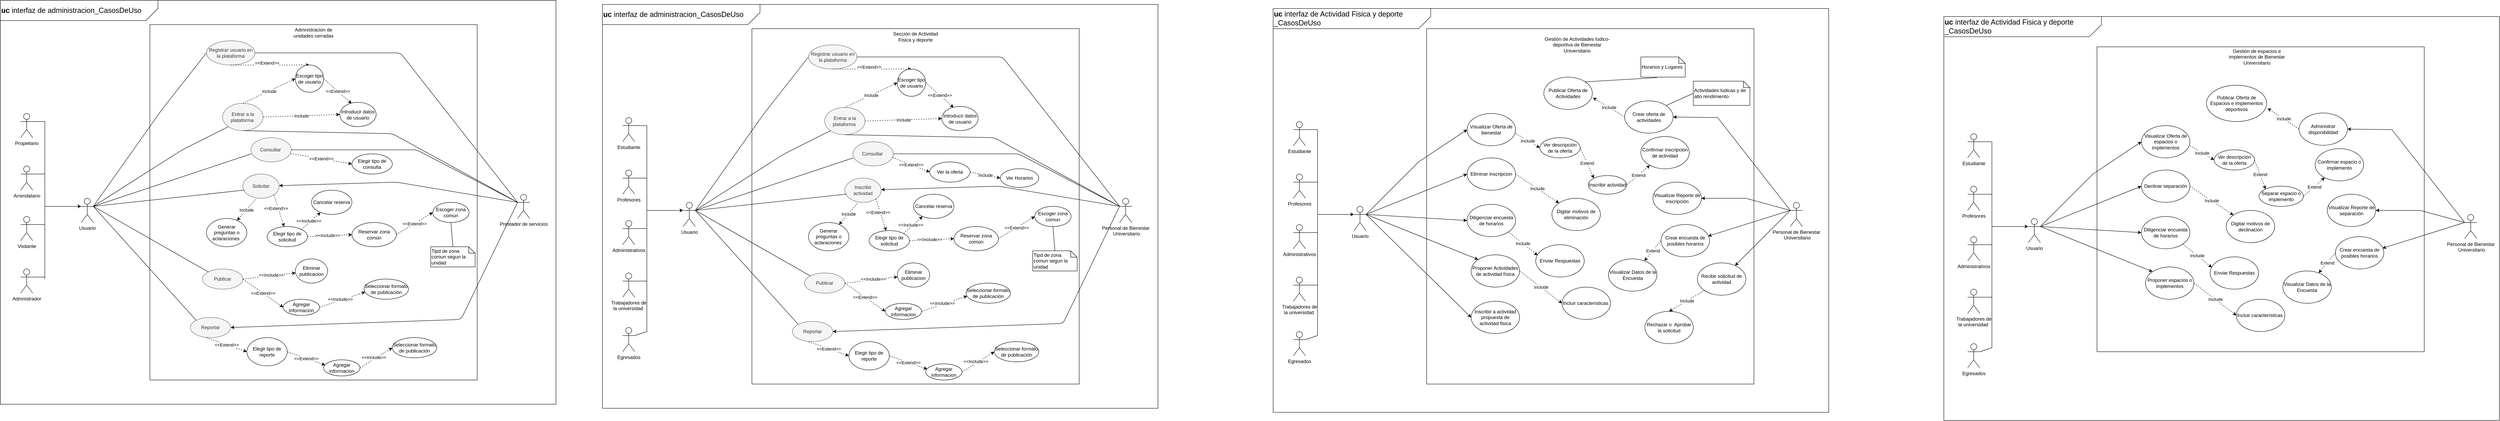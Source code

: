 <mxfile version="15.7.3" type="github">
  <diagram id="JqKcGQJoDCqcwupZXbkY" name="Page-1">
    <mxGraphModel dx="93" dy="1724" grid="1" gridSize="10" guides="1" tooltips="1" connect="1" arrows="1" fold="1" page="1" pageScale="1" pageWidth="827" pageHeight="1169" math="0" shadow="0">
      <root>
        <mxCell id="0" />
        <mxCell id="1" parent="0" />
        <mxCell id="RDo0nGNt-uCjCAe4fKME-304" value="" style="rounded=0;whiteSpace=wrap;html=1;" vertex="1" parent="1">
          <mxGeometry x="5780" y="-250" width="1375" height="1000" as="geometry" />
        </mxCell>
        <mxCell id="RDo0nGNt-uCjCAe4fKME-307" value="" style="rounded=0;whiteSpace=wrap;html=1;" vertex="1" parent="1">
          <mxGeometry x="6159" y="-175" width="810" height="755" as="geometry" />
        </mxCell>
        <mxCell id="RDo0nGNt-uCjCAe4fKME-94" value="" style="rounded=0;whiteSpace=wrap;html=1;" vertex="1" parent="1">
          <mxGeometry x="4120" y="-270" width="1375" height="1000" as="geometry" />
        </mxCell>
        <mxCell id="RDo0nGNt-uCjCAe4fKME-306" value="" style="rounded=0;whiteSpace=wrap;html=1;" vertex="1" parent="1">
          <mxGeometry x="4500" y="-220" width="810" height="880" as="geometry" />
        </mxCell>
        <mxCell id="0xDbNC47fGg1-5seRC9q-161" value="" style="rounded=0;whiteSpace=wrap;html=1;" parent="1" vertex="1">
          <mxGeometry x="970" y="-290" width="1375" height="1000" as="geometry" />
        </mxCell>
        <mxCell id="DWUB2Uf6saMLc5BY2L6b-61" value="Consultar&amp;nbsp;" style="ellipse;whiteSpace=wrap;html=1;fillColor=#f5f5f5;strokeColor=#666666;fontColor=#333333;" parent="1" vertex="1">
          <mxGeometry x="1620" y="230" width="86" height="50" as="geometry" />
        </mxCell>
        <mxCell id="DWUB2Uf6saMLc5BY2L6b-63" value="Solicitar" style="ellipse;whiteSpace=wrap;html=1;fillColor=#f5f5f5;strokeColor=#666666;fontColor=#333333;" parent="1" vertex="1">
          <mxGeometry x="1620" y="300" width="86" height="50" as="geometry" />
        </mxCell>
        <mxCell id="0xDbNC47fGg1-5seRC9q-13" value="Admnistrador" style="shape=umlActor;verticalLabelPosition=bottom;verticalAlign=top;html=1;outlineConnect=0;" parent="1" vertex="1">
          <mxGeometry x="1020" y="375" width="30" height="60" as="geometry" />
        </mxCell>
        <mxCell id="0xDbNC47fGg1-5seRC9q-14" value="Usuario" style="shape=umlActor;verticalLabelPosition=bottom;verticalAlign=top;html=1;outlineConnect=0;" parent="1" vertex="1">
          <mxGeometry x="1170" y="200" width="30" height="60" as="geometry" />
        </mxCell>
        <mxCell id="0xDbNC47fGg1-5seRC9q-15" value="Arrendatario" style="shape=umlActor;verticalLabelPosition=bottom;verticalAlign=top;html=1;outlineConnect=0;" parent="1" vertex="1">
          <mxGeometry x="1020" y="120" width="30" height="60" as="geometry" />
        </mxCell>
        <mxCell id="0xDbNC47fGg1-5seRC9q-16" value="Prestador de servicios" style="shape=umlActor;verticalLabelPosition=bottom;verticalAlign=top;html=1;outlineConnect=0;" parent="1" vertex="1">
          <mxGeometry x="2250" y="190" width="30" height="60" as="geometry" />
        </mxCell>
        <mxCell id="0xDbNC47fGg1-5seRC9q-17" value="Visitante" style="shape=umlActor;verticalLabelPosition=bottom;verticalAlign=top;html=1;outlineConnect=0;" parent="1" vertex="1">
          <mxGeometry x="1020" y="245" width="30" height="60" as="geometry" />
        </mxCell>
        <mxCell id="0xDbNC47fGg1-5seRC9q-18" value="" style="rounded=0;whiteSpace=wrap;html=1;" parent="1" vertex="1">
          <mxGeometry x="1340" y="-230" width="810" height="880" as="geometry" />
        </mxCell>
        <mxCell id="0xDbNC47fGg1-5seRC9q-19" value="Admnistracion de unidades cerradas" style="text;html=1;strokeColor=none;fillColor=none;align=center;verticalAlign=middle;whiteSpace=wrap;rounded=0;" parent="1" vertex="1">
          <mxGeometry x="1675" y="-220" width="140" height="20" as="geometry" />
        </mxCell>
        <mxCell id="0xDbNC47fGg1-5seRC9q-20" value="Registrar usuario en la plataforma" style="ellipse;whiteSpace=wrap;html=1;fillColor=#f5f5f5;strokeColor=#666666;fontColor=#333333;" parent="1" vertex="1">
          <mxGeometry x="1480" y="-190" width="120" height="60" as="geometry" />
        </mxCell>
        <mxCell id="0xDbNC47fGg1-5seRC9q-26" value="Consultar&amp;nbsp;" style="ellipse;whiteSpace=wrap;html=1;fillColor=#f5f5f5;strokeColor=#666666;fontColor=#333333;" parent="1" vertex="1">
          <mxGeometry x="1590" y="50" width="100" height="60" as="geometry" />
        </mxCell>
        <mxCell id="0xDbNC47fGg1-5seRC9q-27" value="Solicitar" style="ellipse;whiteSpace=wrap;html=1;fillColor=#f5f5f5;strokeColor=#666666;fontColor=#333333;" parent="1" vertex="1">
          <mxGeometry x="1570" y="140" width="90" height="60" as="geometry" />
        </mxCell>
        <mxCell id="0xDbNC47fGg1-5seRC9q-31" value="" style="endArrow=classic;html=1;exitX=0.5;exitY=1;exitDx=0;exitDy=0;entryX=0.5;entryY=0;entryDx=0;entryDy=0;dashed=1;" parent="1" source="0xDbNC47fGg1-5seRC9q-20" target="0xDbNC47fGg1-5seRC9q-33" edge="1">
          <mxGeometry relative="1" as="geometry">
            <mxPoint x="1590.004" y="42.953" as="sourcePoint" />
            <mxPoint x="1558" y="92.5" as="targetPoint" />
            <Array as="points" />
          </mxGeometry>
        </mxCell>
        <mxCell id="0xDbNC47fGg1-5seRC9q-32" value="&amp;lt;&amp;lt;Extend&amp;gt;&amp;gt;" style="edgeLabel;resizable=0;html=1;align=center;verticalAlign=middle;" parent="0xDbNC47fGg1-5seRC9q-31" connectable="0" vertex="1">
          <mxGeometry relative="1" as="geometry">
            <mxPoint x="-7.49" y="-5.7" as="offset" />
          </mxGeometry>
        </mxCell>
        <mxCell id="0xDbNC47fGg1-5seRC9q-33" value="Escoger tipo de usuario" style="ellipse;whiteSpace=wrap;html=1;" parent="1" vertex="1">
          <mxGeometry x="1700" y="-130" width="70" height="67.5" as="geometry" />
        </mxCell>
        <mxCell id="0xDbNC47fGg1-5seRC9q-34" value="Introducir datos de usuario" style="ellipse;whiteSpace=wrap;html=1;" parent="1" vertex="1">
          <mxGeometry x="1810" y="-37.5" width="90" height="60" as="geometry" />
        </mxCell>
        <mxCell id="0xDbNC47fGg1-5seRC9q-35" value="" style="endArrow=classic;html=1;exitX=1;exitY=0.5;exitDx=0;exitDy=0;entryX=0.322;entryY=0.046;entryDx=0;entryDy=0;entryPerimeter=0;dashed=1;" parent="1" source="0xDbNC47fGg1-5seRC9q-33" target="0xDbNC47fGg1-5seRC9q-34" edge="1">
          <mxGeometry relative="1" as="geometry">
            <mxPoint x="1490" y="172.5" as="sourcePoint" />
            <mxPoint x="1590" y="172.5" as="targetPoint" />
            <Array as="points" />
          </mxGeometry>
        </mxCell>
        <mxCell id="0xDbNC47fGg1-5seRC9q-36" value="&amp;lt;&amp;lt;Extend&amp;gt;&amp;gt;" style="edgeLabel;resizable=0;html=1;align=center;verticalAlign=middle;" parent="0xDbNC47fGg1-5seRC9q-35" connectable="0" vertex="1">
          <mxGeometry relative="1" as="geometry" />
        </mxCell>
        <mxCell id="0xDbNC47fGg1-5seRC9q-37" value="Entrar a la plataforma&amp;nbsp;" style="ellipse;whiteSpace=wrap;html=1;fillColor=#f5f5f5;strokeColor=#666666;fontColor=#333333;" parent="1" vertex="1">
          <mxGeometry x="1520" y="-35" width="100" height="67.5" as="geometry" />
        </mxCell>
        <mxCell id="0xDbNC47fGg1-5seRC9q-40" value="Publicar" style="ellipse;whiteSpace=wrap;html=1;fillColor=#f5f5f5;strokeColor=#666666;fontColor=#333333;" parent="1" vertex="1">
          <mxGeometry x="1470" y="375" width="100" height="50" as="geometry" />
        </mxCell>
        <mxCell id="0xDbNC47fGg1-5seRC9q-60" value="" style="endArrow=classic;html=1;exitX=0.5;exitY=0;exitDx=0;exitDy=0;entryX=0;entryY=0.5;entryDx=0;entryDy=0;dashed=1;" parent="1" source="0xDbNC47fGg1-5seRC9q-37" target="0xDbNC47fGg1-5seRC9q-33" edge="1">
          <mxGeometry relative="1" as="geometry">
            <mxPoint x="1570" y="197.5" as="sourcePoint" />
            <mxPoint x="1734.738" y="148.452" as="targetPoint" />
          </mxGeometry>
        </mxCell>
        <mxCell id="0xDbNC47fGg1-5seRC9q-61" value="Include" style="edgeLabel;resizable=0;html=1;align=center;verticalAlign=middle;" parent="0xDbNC47fGg1-5seRC9q-60" connectable="0" vertex="1">
          <mxGeometry relative="1" as="geometry" />
        </mxCell>
        <mxCell id="0xDbNC47fGg1-5seRC9q-65" value="Reportar" style="ellipse;whiteSpace=wrap;html=1;fillColor=#f5f5f5;strokeColor=#666666;fontColor=#333333;" parent="1" vertex="1">
          <mxGeometry x="1440" y="495" width="100" height="50" as="geometry" />
        </mxCell>
        <mxCell id="0xDbNC47fGg1-5seRC9q-102" value="" style="endArrow=classic;html=1;exitX=1;exitY=0.5;exitDx=0;exitDy=0;entryX=0;entryY=0.5;entryDx=0;entryDy=0;dashed=1;" parent="1" source="0xDbNC47fGg1-5seRC9q-37" target="0xDbNC47fGg1-5seRC9q-34" edge="1">
          <mxGeometry relative="1" as="geometry">
            <mxPoint x="340" y="120" as="sourcePoint" />
            <mxPoint x="525" y="80" as="targetPoint" />
          </mxGeometry>
        </mxCell>
        <mxCell id="0xDbNC47fGg1-5seRC9q-103" value="Include" style="edgeLabel;resizable=0;html=1;align=center;verticalAlign=middle;" parent="0xDbNC47fGg1-5seRC9q-102" connectable="0" vertex="1">
          <mxGeometry relative="1" as="geometry" />
        </mxCell>
        <mxCell id="0xDbNC47fGg1-5seRC9q-112" value="" style="endArrow=classic;html=1;" parent="1" target="0xDbNC47fGg1-5seRC9q-27" edge="1">
          <mxGeometry width="50" height="50" relative="1" as="geometry">
            <mxPoint x="2250" y="210" as="sourcePoint" />
            <mxPoint x="1720" y="240" as="targetPoint" />
            <Array as="points">
              <mxPoint x="1950" y="160" />
            </Array>
          </mxGeometry>
        </mxCell>
        <mxCell id="0xDbNC47fGg1-5seRC9q-113" value="" style="endArrow=classic;html=1;exitX=0;exitY=0.333;exitDx=0;exitDy=0;exitPerimeter=0;entryX=1;entryY=0.5;entryDx=0;entryDy=0;" parent="1" source="0xDbNC47fGg1-5seRC9q-16" target="0xDbNC47fGg1-5seRC9q-65" edge="1">
          <mxGeometry width="50" height="50" relative="1" as="geometry">
            <mxPoint x="1670" y="290" as="sourcePoint" />
            <mxPoint x="1720" y="240" as="targetPoint" />
            <Array as="points">
              <mxPoint x="2110" y="500" />
            </Array>
          </mxGeometry>
        </mxCell>
        <mxCell id="0xDbNC47fGg1-5seRC9q-115" value="Elegir tipo de consulta" style="ellipse;whiteSpace=wrap;html=1;" parent="1" vertex="1">
          <mxGeometry x="1840" y="90" width="100" height="50" as="geometry" />
        </mxCell>
        <mxCell id="0xDbNC47fGg1-5seRC9q-116" value="" style="endArrow=classic;html=1;exitX=0.98;exitY=0.65;exitDx=0;exitDy=0;entryX=0;entryY=0.5;entryDx=0;entryDy=0;exitPerimeter=0;dashed=1;" parent="1" source="0xDbNC47fGg1-5seRC9q-26" target="0xDbNC47fGg1-5seRC9q-115" edge="1">
          <mxGeometry relative="1" as="geometry">
            <mxPoint x="320" y="370" as="sourcePoint" />
            <mxPoint x="310" y="460" as="targetPoint" />
            <Array as="points" />
          </mxGeometry>
        </mxCell>
        <mxCell id="0xDbNC47fGg1-5seRC9q-117" value="&amp;lt;&amp;lt;Extend&amp;gt;&amp;gt;" style="edgeLabel;resizable=0;html=1;align=center;verticalAlign=middle;" parent="0xDbNC47fGg1-5seRC9q-116" connectable="0" vertex="1">
          <mxGeometry relative="1" as="geometry" />
        </mxCell>
        <mxCell id="0xDbNC47fGg1-5seRC9q-118" value="&lt;span&gt;Elegir tipo de solicitud&lt;/span&gt;" style="ellipse;whiteSpace=wrap;html=1;" parent="1" vertex="1">
          <mxGeometry x="1630" y="270" width="100" height="50" as="geometry" />
        </mxCell>
        <mxCell id="0xDbNC47fGg1-5seRC9q-119" value="" style="endArrow=classic;html=1;exitX=1;exitY=1;exitDx=0;exitDy=0;dashed=1;" parent="1" source="0xDbNC47fGg1-5seRC9q-27" target="0xDbNC47fGg1-5seRC9q-118" edge="1">
          <mxGeometry relative="1" as="geometry">
            <mxPoint x="430" y="-20" as="sourcePoint" />
            <mxPoint x="537.87" y="12.38" as="targetPoint" />
            <Array as="points" />
          </mxGeometry>
        </mxCell>
        <mxCell id="0xDbNC47fGg1-5seRC9q-120" value="&amp;lt;&amp;lt;Extend&amp;gt;&amp;gt;" style="edgeLabel;resizable=0;html=1;align=center;verticalAlign=middle;" parent="0xDbNC47fGg1-5seRC9q-119" connectable="0" vertex="1">
          <mxGeometry relative="1" as="geometry">
            <mxPoint x="-7.49" y="-5.7" as="offset" />
          </mxGeometry>
        </mxCell>
        <mxCell id="0xDbNC47fGg1-5seRC9q-121" value="Reservar zona común" style="ellipse;whiteSpace=wrap;html=1;" parent="1" vertex="1">
          <mxGeometry x="1840" y="260" width="110" height="60" as="geometry" />
        </mxCell>
        <mxCell id="0xDbNC47fGg1-5seRC9q-122" value="" style="endArrow=classic;html=1;exitX=1;exitY=0.5;exitDx=0;exitDy=0;entryX=0;entryY=0.5;entryDx=0;entryDy=0;dashed=1;" parent="1" source="0xDbNC47fGg1-5seRC9q-118" target="0xDbNC47fGg1-5seRC9q-121" edge="1">
          <mxGeometry relative="1" as="geometry">
            <mxPoint x="521.8" y="457.45" as="sourcePoint" />
            <mxPoint x="578.96" y="491" as="targetPoint" />
          </mxGeometry>
        </mxCell>
        <mxCell id="0xDbNC47fGg1-5seRC9q-123" value="&amp;lt;&amp;lt;Include&amp;gt;&amp;gt;" style="edgeLabel;resizable=0;html=1;align=center;verticalAlign=middle;" parent="0xDbNC47fGg1-5seRC9q-122" connectable="0" vertex="1">
          <mxGeometry relative="1" as="geometry">
            <mxPoint x="-5.64" y="-0.88" as="offset" />
          </mxGeometry>
        </mxCell>
        <mxCell id="0xDbNC47fGg1-5seRC9q-124" value="Agregar informacion" style="ellipse;whiteSpace=wrap;html=1;" parent="1" vertex="1">
          <mxGeometry x="1670" y="450" width="90" height="40" as="geometry" />
        </mxCell>
        <mxCell id="0xDbNC47fGg1-5seRC9q-125" value="" style="endArrow=classic;html=1;exitX=1;exitY=0.5;exitDx=0;exitDy=0;entryX=0;entryY=0.5;entryDx=0;entryDy=0;dashed=1;" parent="1" source="0xDbNC47fGg1-5seRC9q-40" target="0xDbNC47fGg1-5seRC9q-124" edge="1">
          <mxGeometry relative="1" as="geometry">
            <mxPoint x="1728" y="144" as="sourcePoint" />
            <mxPoint x="1860" y="175" as="targetPoint" />
            <Array as="points" />
          </mxGeometry>
        </mxCell>
        <mxCell id="0xDbNC47fGg1-5seRC9q-126" value="&amp;lt;&amp;lt;Extend&amp;gt;&amp;gt;" style="edgeLabel;resizable=0;html=1;align=center;verticalAlign=middle;" parent="0xDbNC47fGg1-5seRC9q-125" connectable="0" vertex="1">
          <mxGeometry relative="1" as="geometry" />
        </mxCell>
        <mxCell id="0xDbNC47fGg1-5seRC9q-127" value="Elegir tipo de reporte" style="ellipse;whiteSpace=wrap;html=1;" parent="1" vertex="1">
          <mxGeometry x="1580" y="545" width="100" height="70" as="geometry" />
        </mxCell>
        <mxCell id="0xDbNC47fGg1-5seRC9q-130" value="Seleccionar formato de publicación" style="ellipse;whiteSpace=wrap;html=1;" parent="1" vertex="1">
          <mxGeometry x="1870" y="400" width="110" height="50" as="geometry" />
        </mxCell>
        <mxCell id="0xDbNC47fGg1-5seRC9q-131" value="" style="endArrow=classic;html=1;exitX=1;exitY=0.5;exitDx=0;exitDy=0;entryX=0.027;entryY=0.64;entryDx=0;entryDy=0;entryPerimeter=0;dashed=1;" parent="1" source="0xDbNC47fGg1-5seRC9q-124" target="0xDbNC47fGg1-5seRC9q-130" edge="1">
          <mxGeometry relative="1" as="geometry">
            <mxPoint x="705" y="420" as="sourcePoint" />
            <mxPoint x="1878" y="475" as="targetPoint" />
          </mxGeometry>
        </mxCell>
        <mxCell id="0xDbNC47fGg1-5seRC9q-132" value="&amp;lt;&amp;lt;Include&amp;gt;&amp;gt;" style="edgeLabel;resizable=0;html=1;align=center;verticalAlign=middle;" parent="0xDbNC47fGg1-5seRC9q-131" connectable="0" vertex="1">
          <mxGeometry relative="1" as="geometry">
            <mxPoint x="-5.64" y="-0.88" as="offset" />
          </mxGeometry>
        </mxCell>
        <mxCell id="0xDbNC47fGg1-5seRC9q-133" value="Escoger zona comun" style="ellipse;whiteSpace=wrap;html=1;" parent="1" vertex="1">
          <mxGeometry x="2040" y="210" width="90" height="50" as="geometry" />
        </mxCell>
        <mxCell id="0xDbNC47fGg1-5seRC9q-134" value="" style="endArrow=classic;html=1;exitX=1;exitY=0.5;exitDx=0;exitDy=0;entryX=0;entryY=0.5;entryDx=0;entryDy=0;dashed=1;" parent="1" source="0xDbNC47fGg1-5seRC9q-121" target="0xDbNC47fGg1-5seRC9q-133" edge="1">
          <mxGeometry relative="1" as="geometry">
            <mxPoint x="1688" y="134" as="sourcePoint" />
            <mxPoint x="1840" y="180" as="targetPoint" />
            <Array as="points" />
          </mxGeometry>
        </mxCell>
        <mxCell id="0xDbNC47fGg1-5seRC9q-135" value="&amp;lt;&amp;lt;Extend&amp;gt;&amp;gt;" style="edgeLabel;resizable=0;html=1;align=center;verticalAlign=middle;" parent="0xDbNC47fGg1-5seRC9q-134" connectable="0" vertex="1">
          <mxGeometry relative="1" as="geometry" />
        </mxCell>
        <mxCell id="0xDbNC47fGg1-5seRC9q-136" value="Generar preguntas o aclaraciones&amp;nbsp;" style="ellipse;whiteSpace=wrap;html=1;" parent="1" vertex="1">
          <mxGeometry x="1480" y="250" width="100" height="70" as="geometry" />
        </mxCell>
        <mxCell id="0xDbNC47fGg1-5seRC9q-137" value="" style="endArrow=classic;html=1;exitX=0.344;exitY=1.05;exitDx=0;exitDy=0;exitPerimeter=0;dashed=1;" parent="1" source="0xDbNC47fGg1-5seRC9q-27" target="0xDbNC47fGg1-5seRC9q-136" edge="1">
          <mxGeometry relative="1" as="geometry">
            <mxPoint x="1560" y="16.25" as="sourcePoint" />
            <mxPoint x="1690" y="-58.75" as="targetPoint" />
          </mxGeometry>
        </mxCell>
        <mxCell id="0xDbNC47fGg1-5seRC9q-138" value="Include" style="edgeLabel;resizable=0;html=1;align=center;verticalAlign=middle;" parent="0xDbNC47fGg1-5seRC9q-137" connectable="0" vertex="1">
          <mxGeometry relative="1" as="geometry" />
        </mxCell>
        <mxCell id="0xDbNC47fGg1-5seRC9q-139" value="Cancelar reserva" style="ellipse;whiteSpace=wrap;html=1;" parent="1" vertex="1">
          <mxGeometry x="1740" y="180" width="100" height="60" as="geometry" />
        </mxCell>
        <mxCell id="0xDbNC47fGg1-5seRC9q-140" value="" style="endArrow=classic;html=1;exitX=1;exitY=0;exitDx=0;exitDy=0;dashed=1;" parent="1" source="0xDbNC47fGg1-5seRC9q-118" target="0xDbNC47fGg1-5seRC9q-139" edge="1">
          <mxGeometry relative="1" as="geometry">
            <mxPoint x="1740" y="315" as="sourcePoint" />
            <mxPoint x="1850" y="265" as="targetPoint" />
          </mxGeometry>
        </mxCell>
        <mxCell id="0xDbNC47fGg1-5seRC9q-141" value="&amp;lt;&amp;lt;Include&amp;gt;&amp;gt;" style="edgeLabel;resizable=0;html=1;align=center;verticalAlign=middle;" parent="0xDbNC47fGg1-5seRC9q-140" connectable="0" vertex="1">
          <mxGeometry relative="1" as="geometry">
            <mxPoint x="-5.64" y="-0.88" as="offset" />
          </mxGeometry>
        </mxCell>
        <mxCell id="0xDbNC47fGg1-5seRC9q-142" value="Agregar informacion" style="ellipse;whiteSpace=wrap;html=1;" parent="1" vertex="1">
          <mxGeometry x="1770" y="600" width="90" height="40" as="geometry" />
        </mxCell>
        <mxCell id="0xDbNC47fGg1-5seRC9q-143" value="Seleccionar formato de publicación" style="ellipse;whiteSpace=wrap;html=1;" parent="1" vertex="1">
          <mxGeometry x="1940" y="545" width="110" height="50" as="geometry" />
        </mxCell>
        <mxCell id="0xDbNC47fGg1-5seRC9q-144" value="" style="endArrow=classic;html=1;exitX=1;exitY=0.5;exitDx=0;exitDy=0;entryX=0.044;entryY=0.325;entryDx=0;entryDy=0;entryPerimeter=0;dashed=1;" parent="1" source="0xDbNC47fGg1-5seRC9q-127" target="0xDbNC47fGg1-5seRC9q-142" edge="1">
          <mxGeometry relative="1" as="geometry">
            <mxPoint x="1580" y="410" as="sourcePoint" />
            <mxPoint x="1730" y="470" as="targetPoint" />
            <Array as="points" />
          </mxGeometry>
        </mxCell>
        <mxCell id="0xDbNC47fGg1-5seRC9q-145" value="&amp;lt;&amp;lt;Extend&amp;gt;&amp;gt;" style="edgeLabel;resizable=0;html=1;align=center;verticalAlign=middle;" parent="0xDbNC47fGg1-5seRC9q-144" connectable="0" vertex="1">
          <mxGeometry relative="1" as="geometry" />
        </mxCell>
        <mxCell id="0xDbNC47fGg1-5seRC9q-146" value="" style="endArrow=classic;html=1;exitX=0.4;exitY=1;exitDx=0;exitDy=0;entryX=0;entryY=0.5;entryDx=0;entryDy=0;exitPerimeter=0;dashed=1;" parent="1" source="0xDbNC47fGg1-5seRC9q-65" target="0xDbNC47fGg1-5seRC9q-127" edge="1">
          <mxGeometry relative="1" as="geometry">
            <mxPoint x="1590" y="420" as="sourcePoint" />
            <mxPoint x="1740" y="480" as="targetPoint" />
            <Array as="points" />
          </mxGeometry>
        </mxCell>
        <mxCell id="0xDbNC47fGg1-5seRC9q-147" value="&amp;lt;&amp;lt;Extend&amp;gt;&amp;gt;" style="edgeLabel;resizable=0;html=1;align=center;verticalAlign=middle;" parent="0xDbNC47fGg1-5seRC9q-146" connectable="0" vertex="1">
          <mxGeometry relative="1" as="geometry" />
        </mxCell>
        <mxCell id="0xDbNC47fGg1-5seRC9q-148" value="" style="endArrow=classic;html=1;exitX=1;exitY=0.5;exitDx=0;exitDy=0;entryX=0;entryY=0.5;entryDx=0;entryDy=0;dashed=1;" parent="1" source="0xDbNC47fGg1-5seRC9q-142" target="0xDbNC47fGg1-5seRC9q-143" edge="1">
          <mxGeometry relative="1" as="geometry">
            <mxPoint x="1820" y="470" as="sourcePoint" />
            <mxPoint x="1908.02" y="470" as="targetPoint" />
          </mxGeometry>
        </mxCell>
        <mxCell id="0xDbNC47fGg1-5seRC9q-149" value="&amp;lt;&amp;lt;Include&amp;gt;&amp;gt;" style="edgeLabel;resizable=0;html=1;align=center;verticalAlign=middle;" parent="0xDbNC47fGg1-5seRC9q-148" connectable="0" vertex="1">
          <mxGeometry relative="1" as="geometry">
            <mxPoint x="-5.64" y="-0.88" as="offset" />
          </mxGeometry>
        </mxCell>
        <mxCell id="0xDbNC47fGg1-5seRC9q-150" value="Eliminar publicacion" style="ellipse;whiteSpace=wrap;html=1;" parent="1" vertex="1">
          <mxGeometry x="1700" y="350" width="80" height="60" as="geometry" />
        </mxCell>
        <mxCell id="0xDbNC47fGg1-5seRC9q-151" value="" style="endArrow=classic;html=1;exitX=1;exitY=0.5;exitDx=0;exitDy=0;dashed=1;" parent="1" source="0xDbNC47fGg1-5seRC9q-40" target="0xDbNC47fGg1-5seRC9q-150" edge="1">
          <mxGeometry relative="1" as="geometry">
            <mxPoint x="1580" y="410" as="sourcePoint" />
            <mxPoint x="1680" y="480" as="targetPoint" />
            <Array as="points" />
          </mxGeometry>
        </mxCell>
        <mxCell id="0xDbNC47fGg1-5seRC9q-152" value="&#xa;&#xa;&lt;span style=&quot;color: rgb(0, 0, 0); font-family: helvetica; font-size: 11px; font-style: normal; font-weight: 400; letter-spacing: normal; text-align: center; text-indent: 0px; text-transform: none; word-spacing: 0px; background-color: rgb(255, 255, 255); display: inline; float: none;&quot;&gt;&amp;lt;&amp;lt;Include&amp;gt;&amp;gt;&lt;/span&gt;&#xa;&#xa;" style="edgeLabel;resizable=0;html=1;align=center;verticalAlign=middle;" parent="0xDbNC47fGg1-5seRC9q-151" connectable="0" vertex="1">
          <mxGeometry relative="1" as="geometry">
            <mxPoint x="4.45" y="-2.29" as="offset" />
          </mxGeometry>
        </mxCell>
        <mxCell id="0xDbNC47fGg1-5seRC9q-162" value="&lt;font style=&quot;font-size: 18px&quot;&gt;&lt;b&gt;uc&lt;/b&gt; interfaz de administracion_CasosDeUso&lt;/font&gt;" style="shape=card;whiteSpace=wrap;html=1;direction=west;align=left;" parent="1" vertex="1">
          <mxGeometry x="970" y="-290" width="390" height="50" as="geometry" />
        </mxCell>
        <mxCell id="0xDbNC47fGg1-5seRC9q-164" value="Tipd de zona comun segun la unidad" style="shape=note;whiteSpace=wrap;html=1;backgroundOutline=1;darkOpacity=0.05;size=16;align=left;" parent="1" vertex="1">
          <mxGeometry x="2035" y="320" width="110" height="50" as="geometry" />
        </mxCell>
        <mxCell id="0xDbNC47fGg1-5seRC9q-165" value="" style="endArrow=none;html=1;exitX=0.5;exitY=1;exitDx=0;exitDy=0;entryX=0.5;entryY=0;entryDx=0;entryDy=0;entryPerimeter=0;" parent="1" source="0xDbNC47fGg1-5seRC9q-133" target="0xDbNC47fGg1-5seRC9q-164" edge="1">
          <mxGeometry width="50" height="50" relative="1" as="geometry">
            <mxPoint x="1710" y="340" as="sourcePoint" />
            <mxPoint x="1760" y="290" as="targetPoint" />
          </mxGeometry>
        </mxCell>
        <mxCell id="0xDbNC47fGg1-5seRC9q-166" value="" style="endArrow=none;html=1;entryX=0;entryY=0.5;entryDx=0;entryDy=0;exitX=1;exitY=0.333;exitDx=0;exitDy=0;exitPerimeter=0;" parent="1" source="0xDbNC47fGg1-5seRC9q-14" target="0xDbNC47fGg1-5seRC9q-20" edge="1">
          <mxGeometry width="50" height="50" relative="1" as="geometry">
            <mxPoint x="1410" y="240" as="sourcePoint" />
            <mxPoint x="1680" as="targetPoint" />
            <Array as="points">
              <mxPoint x="1370" y="-20" />
            </Array>
          </mxGeometry>
        </mxCell>
        <mxCell id="0xDbNC47fGg1-5seRC9q-168" value="" style="endArrow=none;html=1;entryX=0;entryY=1;entryDx=0;entryDy=0;exitX=1;exitY=0.333;exitDx=0;exitDy=0;exitPerimeter=0;" parent="1" source="0xDbNC47fGg1-5seRC9q-14" target="0xDbNC47fGg1-5seRC9q-37" edge="1">
          <mxGeometry width="50" height="50" relative="1" as="geometry">
            <mxPoint x="1410" y="240" as="sourcePoint" />
            <mxPoint x="1500" y="-140" as="targetPoint" />
            <Array as="points">
              <mxPoint x="1420" y="80" />
            </Array>
          </mxGeometry>
        </mxCell>
        <mxCell id="0xDbNC47fGg1-5seRC9q-169" value="" style="endArrow=none;html=1;entryX=0.007;entryY=0.667;entryDx=0;entryDy=0;entryPerimeter=0;exitX=1;exitY=0.333;exitDx=0;exitDy=0;exitPerimeter=0;" parent="1" source="0xDbNC47fGg1-5seRC9q-14" target="0xDbNC47fGg1-5seRC9q-26" edge="1">
          <mxGeometry width="50" height="50" relative="1" as="geometry">
            <mxPoint x="1410" y="240" as="sourcePoint" />
            <mxPoint x="1680" y="140" as="targetPoint" />
          </mxGeometry>
        </mxCell>
        <mxCell id="0xDbNC47fGg1-5seRC9q-170" value="" style="endArrow=none;html=1;entryX=0.042;entryY=0.663;entryDx=0;entryDy=0;entryPerimeter=0;exitX=1;exitY=0.333;exitDx=0;exitDy=0;exitPerimeter=0;" parent="1" source="0xDbNC47fGg1-5seRC9q-14" target="0xDbNC47fGg1-5seRC9q-27" edge="1">
          <mxGeometry width="50" height="50" relative="1" as="geometry">
            <mxPoint x="1220" y="40" as="sourcePoint" />
            <mxPoint x="1680" y="270" as="targetPoint" />
          </mxGeometry>
        </mxCell>
        <mxCell id="0xDbNC47fGg1-5seRC9q-171" value="" style="endArrow=none;html=1;entryX=0;entryY=0;entryDx=0;entryDy=0;exitX=1;exitY=0.333;exitDx=0;exitDy=0;exitPerimeter=0;" parent="1" source="0xDbNC47fGg1-5seRC9q-14" target="0xDbNC47fGg1-5seRC9q-40" edge="1">
          <mxGeometry width="50" height="50" relative="1" as="geometry">
            <mxPoint x="1200" y="30" as="sourcePoint" />
            <mxPoint x="1680" y="270" as="targetPoint" />
          </mxGeometry>
        </mxCell>
        <mxCell id="0xDbNC47fGg1-5seRC9q-172" value="" style="endArrow=none;html=1;entryX=0;entryY=0;entryDx=0;entryDy=0;exitX=1;exitY=0.333;exitDx=0;exitDy=0;exitPerimeter=0;" parent="1" source="0xDbNC47fGg1-5seRC9q-14" target="0xDbNC47fGg1-5seRC9q-65" edge="1">
          <mxGeometry width="50" height="50" relative="1" as="geometry">
            <mxPoint x="1210" y="30" as="sourcePoint" />
            <mxPoint x="1680" y="400" as="targetPoint" />
          </mxGeometry>
        </mxCell>
        <mxCell id="0xDbNC47fGg1-5seRC9q-173" value="" style="endArrow=none;html=1;exitX=1;exitY=0.5;exitDx=0;exitDy=0;" parent="1" source="0xDbNC47fGg1-5seRC9q-20" edge="1">
          <mxGeometry width="50" height="50" relative="1" as="geometry">
            <mxPoint x="1630" y="50" as="sourcePoint" />
            <mxPoint x="2250" y="210" as="targetPoint" />
            <Array as="points">
              <mxPoint x="1960" y="-160" />
            </Array>
          </mxGeometry>
        </mxCell>
        <mxCell id="0xDbNC47fGg1-5seRC9q-174" value="" style="endArrow=none;html=1;entryX=1;entryY=0.5;entryDx=0;entryDy=0;" parent="1" target="0xDbNC47fGg1-5seRC9q-26" edge="1">
          <mxGeometry width="50" height="50" relative="1" as="geometry">
            <mxPoint x="2250" y="210" as="sourcePoint" />
            <mxPoint x="1850" y="140" as="targetPoint" />
            <Array as="points">
              <mxPoint x="2000" y="80" />
            </Array>
          </mxGeometry>
        </mxCell>
        <mxCell id="0xDbNC47fGg1-5seRC9q-175" value="" style="endArrow=none;html=1;exitX=0.5;exitY=1;exitDx=0;exitDy=0;entryX=0;entryY=0.333;entryDx=0;entryDy=0;entryPerimeter=0;" parent="1" source="0xDbNC47fGg1-5seRC9q-37" target="0xDbNC47fGg1-5seRC9q-16" edge="1">
          <mxGeometry width="50" height="50" relative="1" as="geometry">
            <mxPoint x="1800" y="190" as="sourcePoint" />
            <mxPoint x="2000" y="80" as="targetPoint" />
            <Array as="points">
              <mxPoint x="1940" y="40" />
            </Array>
          </mxGeometry>
        </mxCell>
        <mxCell id="0xDbNC47fGg1-5seRC9q-181" value="" style="endArrow=none;dashed=1;html=1;exitX=1.006;exitY=0.147;exitDx=0;exitDy=0;exitPerimeter=0;strokeColor=none;" parent="1" source="0xDbNC47fGg1-5seRC9q-18" edge="1">
          <mxGeometry width="50" height="50" relative="1" as="geometry">
            <mxPoint x="1800" y="50" as="sourcePoint" />
            <mxPoint x="1850" as="targetPoint" />
          </mxGeometry>
        </mxCell>
        <mxCell id="0xDbNC47fGg1-5seRC9q-184" value="Propietario" style="shape=umlActor;verticalLabelPosition=bottom;verticalAlign=top;html=1;outlineConnect=0;" parent="1" vertex="1">
          <mxGeometry x="1020" y="-10" width="30" height="60" as="geometry" />
        </mxCell>
        <mxCell id="0xDbNC47fGg1-5seRC9q-185" value="" style="endArrow=none;html=1;exitX=1;exitY=0.333;exitDx=0;exitDy=0;exitPerimeter=0;" parent="1" source="0xDbNC47fGg1-5seRC9q-184" edge="1">
          <mxGeometry width="50" height="50" relative="1" as="geometry">
            <mxPoint x="1350" y="260" as="sourcePoint" />
            <mxPoint x="1080" y="10" as="targetPoint" />
          </mxGeometry>
        </mxCell>
        <mxCell id="0xDbNC47fGg1-5seRC9q-186" value="" style="endArrow=none;html=1;" parent="1" edge="1">
          <mxGeometry width="50" height="50" relative="1" as="geometry">
            <mxPoint x="1080" y="10" as="sourcePoint" />
            <mxPoint x="1080" y="400" as="targetPoint" />
          </mxGeometry>
        </mxCell>
        <mxCell id="0xDbNC47fGg1-5seRC9q-187" value="" style="endArrow=none;html=1;exitX=1;exitY=0.333;exitDx=0;exitDy=0;exitPerimeter=0;" parent="1" source="0xDbNC47fGg1-5seRC9q-13" edge="1">
          <mxGeometry width="50" height="50" relative="1" as="geometry">
            <mxPoint x="1350" y="260" as="sourcePoint" />
            <mxPoint x="1080" y="395" as="targetPoint" />
          </mxGeometry>
        </mxCell>
        <mxCell id="0xDbNC47fGg1-5seRC9q-188" value="" style="endArrow=none;html=1;exitX=1;exitY=0.333;exitDx=0;exitDy=0;exitPerimeter=0;" parent="1" source="0xDbNC47fGg1-5seRC9q-15" edge="1">
          <mxGeometry width="50" height="50" relative="1" as="geometry">
            <mxPoint x="1350" y="260" as="sourcePoint" />
            <mxPoint x="1080" y="140" as="targetPoint" />
          </mxGeometry>
        </mxCell>
        <mxCell id="0xDbNC47fGg1-5seRC9q-189" value="" style="endArrow=none;html=1;exitX=1;exitY=0.333;exitDx=0;exitDy=0;exitPerimeter=0;" parent="1" source="0xDbNC47fGg1-5seRC9q-17" edge="1">
          <mxGeometry width="50" height="50" relative="1" as="geometry">
            <mxPoint x="1350" y="260" as="sourcePoint" />
            <mxPoint x="1080" y="265" as="targetPoint" />
          </mxGeometry>
        </mxCell>
        <mxCell id="0xDbNC47fGg1-5seRC9q-190" value="" style="endArrow=classic;html=1;entryX=0;entryY=0.333;entryDx=0;entryDy=0;entryPerimeter=0;" parent="1" target="0xDbNC47fGg1-5seRC9q-14" edge="1">
          <mxGeometry width="50" height="50" relative="1" as="geometry">
            <mxPoint x="1080" y="220" as="sourcePoint" />
            <mxPoint x="1190" y="200" as="targetPoint" />
          </mxGeometry>
        </mxCell>
        <mxCell id="RDo0nGNt-uCjCAe4fKME-1" value="" style="rounded=0;whiteSpace=wrap;html=1;" vertex="1" parent="1">
          <mxGeometry x="2460" y="-280" width="1375" height="1000" as="geometry" />
        </mxCell>
        <mxCell id="RDo0nGNt-uCjCAe4fKME-2" value="Consultar&amp;nbsp;" style="ellipse;whiteSpace=wrap;html=1;fillColor=#f5f5f5;strokeColor=#666666;fontColor=#333333;" vertex="1" parent="1">
          <mxGeometry x="3110" y="240" width="86" height="50" as="geometry" />
        </mxCell>
        <mxCell id="RDo0nGNt-uCjCAe4fKME-3" value="Solicitar" style="ellipse;whiteSpace=wrap;html=1;fillColor=#f5f5f5;strokeColor=#666666;fontColor=#333333;" vertex="1" parent="1">
          <mxGeometry x="3110" y="310" width="86" height="50" as="geometry" />
        </mxCell>
        <mxCell id="RDo0nGNt-uCjCAe4fKME-4" value="Trabajadores de &lt;br&gt;la universidad&amp;nbsp;" style="shape=umlActor;verticalLabelPosition=bottom;verticalAlign=top;html=1;outlineConnect=0;" vertex="1" parent="1">
          <mxGeometry x="2510" y="385" width="30" height="60" as="geometry" />
        </mxCell>
        <mxCell id="RDo0nGNt-uCjCAe4fKME-5" value="Usuario" style="shape=umlActor;verticalLabelPosition=bottom;verticalAlign=top;html=1;outlineConnect=0;" vertex="1" parent="1">
          <mxGeometry x="2660" y="210" width="30" height="60" as="geometry" />
        </mxCell>
        <mxCell id="RDo0nGNt-uCjCAe4fKME-6" value="Profesores" style="shape=umlActor;verticalLabelPosition=bottom;verticalAlign=top;html=1;outlineConnect=0;" vertex="1" parent="1">
          <mxGeometry x="2510" y="130" width="30" height="60" as="geometry" />
        </mxCell>
        <mxCell id="RDo0nGNt-uCjCAe4fKME-7" value="Personal de Bienestar&lt;br&gt;&amp;nbsp;Universitario" style="shape=umlActor;verticalLabelPosition=bottom;verticalAlign=top;html=1;outlineConnect=0;align=center;" vertex="1" parent="1">
          <mxGeometry x="3740" y="200" width="30" height="60" as="geometry" />
        </mxCell>
        <mxCell id="RDo0nGNt-uCjCAe4fKME-8" value="Administrativos" style="shape=umlActor;verticalLabelPosition=bottom;verticalAlign=top;html=1;outlineConnect=0;" vertex="1" parent="1">
          <mxGeometry x="2510" y="255" width="30" height="60" as="geometry" />
        </mxCell>
        <mxCell id="RDo0nGNt-uCjCAe4fKME-9" value="" style="rounded=0;whiteSpace=wrap;html=1;" vertex="1" parent="1">
          <mxGeometry x="2830" y="-220" width="810" height="880" as="geometry" />
        </mxCell>
        <mxCell id="RDo0nGNt-uCjCAe4fKME-10" value="Sección de Actividad Física y deporte" style="text;html=1;strokeColor=none;fillColor=none;align=center;verticalAlign=middle;whiteSpace=wrap;rounded=0;" vertex="1" parent="1">
          <mxGeometry x="3165" y="-210" width="140" height="20" as="geometry" />
        </mxCell>
        <mxCell id="RDo0nGNt-uCjCAe4fKME-11" value="Registrar usuario en la plataforma" style="ellipse;whiteSpace=wrap;html=1;fillColor=#f5f5f5;strokeColor=#666666;fontColor=#333333;" vertex="1" parent="1">
          <mxGeometry x="2970" y="-180" width="120" height="60" as="geometry" />
        </mxCell>
        <mxCell id="RDo0nGNt-uCjCAe4fKME-12" value="Consultar&amp;nbsp;" style="ellipse;whiteSpace=wrap;html=1;fillColor=#f5f5f5;strokeColor=#666666;fontColor=#333333;" vertex="1" parent="1">
          <mxGeometry x="3080" y="60" width="100" height="60" as="geometry" />
        </mxCell>
        <mxCell id="RDo0nGNt-uCjCAe4fKME-13" value="Inscribir actividad" style="ellipse;whiteSpace=wrap;html=1;fillColor=#f5f5f5;strokeColor=#666666;fontColor=#333333;" vertex="1" parent="1">
          <mxGeometry x="3060" y="150" width="90" height="60" as="geometry" />
        </mxCell>
        <mxCell id="RDo0nGNt-uCjCAe4fKME-14" value="" style="endArrow=classic;html=1;exitX=0.5;exitY=1;exitDx=0;exitDy=0;entryX=0.5;entryY=0;entryDx=0;entryDy=0;dashed=1;" edge="1" parent="1" source="RDo0nGNt-uCjCAe4fKME-11" target="RDo0nGNt-uCjCAe4fKME-16">
          <mxGeometry relative="1" as="geometry">
            <mxPoint x="3080.004" y="52.953" as="sourcePoint" />
            <mxPoint x="3048" y="102.5" as="targetPoint" />
            <Array as="points" />
          </mxGeometry>
        </mxCell>
        <mxCell id="RDo0nGNt-uCjCAe4fKME-15" value="&amp;lt;&amp;lt;Extend&amp;gt;&amp;gt;" style="edgeLabel;resizable=0;html=1;align=center;verticalAlign=middle;" connectable="0" vertex="1" parent="RDo0nGNt-uCjCAe4fKME-14">
          <mxGeometry relative="1" as="geometry">
            <mxPoint x="-7.49" y="-5.7" as="offset" />
          </mxGeometry>
        </mxCell>
        <mxCell id="RDo0nGNt-uCjCAe4fKME-16" value="Escoger tipo de usuario" style="ellipse;whiteSpace=wrap;html=1;" vertex="1" parent="1">
          <mxGeometry x="3190" y="-120" width="70" height="67.5" as="geometry" />
        </mxCell>
        <mxCell id="RDo0nGNt-uCjCAe4fKME-17" value="Introducir datos de usuario" style="ellipse;whiteSpace=wrap;html=1;" vertex="1" parent="1">
          <mxGeometry x="3300" y="-27.5" width="90" height="60" as="geometry" />
        </mxCell>
        <mxCell id="RDo0nGNt-uCjCAe4fKME-18" value="" style="endArrow=classic;html=1;exitX=1;exitY=0.5;exitDx=0;exitDy=0;entryX=0.322;entryY=0.046;entryDx=0;entryDy=0;entryPerimeter=0;dashed=1;" edge="1" parent="1" source="RDo0nGNt-uCjCAe4fKME-16" target="RDo0nGNt-uCjCAe4fKME-17">
          <mxGeometry relative="1" as="geometry">
            <mxPoint x="2980" y="182.5" as="sourcePoint" />
            <mxPoint x="3080" y="182.5" as="targetPoint" />
            <Array as="points" />
          </mxGeometry>
        </mxCell>
        <mxCell id="RDo0nGNt-uCjCAe4fKME-19" value="&amp;lt;&amp;lt;Extend&amp;gt;&amp;gt;" style="edgeLabel;resizable=0;html=1;align=center;verticalAlign=middle;" connectable="0" vertex="1" parent="RDo0nGNt-uCjCAe4fKME-18">
          <mxGeometry relative="1" as="geometry" />
        </mxCell>
        <mxCell id="RDo0nGNt-uCjCAe4fKME-20" value="Entrar a la plataforma&amp;nbsp;" style="ellipse;whiteSpace=wrap;html=1;fillColor=#f5f5f5;strokeColor=#666666;fontColor=#333333;" vertex="1" parent="1">
          <mxGeometry x="3010" y="-25" width="100" height="67.5" as="geometry" />
        </mxCell>
        <mxCell id="RDo0nGNt-uCjCAe4fKME-21" value="Publicar" style="ellipse;whiteSpace=wrap;html=1;fillColor=#f5f5f5;strokeColor=#666666;fontColor=#333333;" vertex="1" parent="1">
          <mxGeometry x="2960" y="385" width="100" height="50" as="geometry" />
        </mxCell>
        <mxCell id="RDo0nGNt-uCjCAe4fKME-22" value="" style="endArrow=classic;html=1;exitX=0.5;exitY=0;exitDx=0;exitDy=0;entryX=0;entryY=0.5;entryDx=0;entryDy=0;dashed=1;" edge="1" parent="1" source="RDo0nGNt-uCjCAe4fKME-20" target="RDo0nGNt-uCjCAe4fKME-16">
          <mxGeometry relative="1" as="geometry">
            <mxPoint x="3060" y="207.5" as="sourcePoint" />
            <mxPoint x="3224.738" y="158.452" as="targetPoint" />
          </mxGeometry>
        </mxCell>
        <mxCell id="RDo0nGNt-uCjCAe4fKME-23" value="Include" style="edgeLabel;resizable=0;html=1;align=center;verticalAlign=middle;" connectable="0" vertex="1" parent="RDo0nGNt-uCjCAe4fKME-22">
          <mxGeometry relative="1" as="geometry" />
        </mxCell>
        <mxCell id="RDo0nGNt-uCjCAe4fKME-24" value="Reportar" style="ellipse;whiteSpace=wrap;html=1;fillColor=#f5f5f5;strokeColor=#666666;fontColor=#333333;" vertex="1" parent="1">
          <mxGeometry x="2930" y="505" width="100" height="50" as="geometry" />
        </mxCell>
        <mxCell id="RDo0nGNt-uCjCAe4fKME-25" value="" style="endArrow=classic;html=1;exitX=1;exitY=0.5;exitDx=0;exitDy=0;entryX=0;entryY=0.5;entryDx=0;entryDy=0;dashed=1;" edge="1" parent="1" source="RDo0nGNt-uCjCAe4fKME-20" target="RDo0nGNt-uCjCAe4fKME-17">
          <mxGeometry relative="1" as="geometry">
            <mxPoint x="1830" y="130" as="sourcePoint" />
            <mxPoint x="2015" y="90" as="targetPoint" />
          </mxGeometry>
        </mxCell>
        <mxCell id="RDo0nGNt-uCjCAe4fKME-26" value="Include" style="edgeLabel;resizable=0;html=1;align=center;verticalAlign=middle;" connectable="0" vertex="1" parent="RDo0nGNt-uCjCAe4fKME-25">
          <mxGeometry relative="1" as="geometry" />
        </mxCell>
        <mxCell id="RDo0nGNt-uCjCAe4fKME-27" value="" style="endArrow=classic;html=1;" edge="1" parent="1" target="RDo0nGNt-uCjCAe4fKME-13">
          <mxGeometry width="50" height="50" relative="1" as="geometry">
            <mxPoint x="3740" y="220" as="sourcePoint" />
            <mxPoint x="3210" y="250" as="targetPoint" />
            <Array as="points">
              <mxPoint x="3440" y="170" />
            </Array>
          </mxGeometry>
        </mxCell>
        <mxCell id="RDo0nGNt-uCjCAe4fKME-28" value="" style="endArrow=classic;html=1;exitX=0;exitY=0.333;exitDx=0;exitDy=0;exitPerimeter=0;entryX=1;entryY=0.5;entryDx=0;entryDy=0;" edge="1" parent="1" source="RDo0nGNt-uCjCAe4fKME-7" target="RDo0nGNt-uCjCAe4fKME-24">
          <mxGeometry width="50" height="50" relative="1" as="geometry">
            <mxPoint x="3160" y="300" as="sourcePoint" />
            <mxPoint x="3210" y="250" as="targetPoint" />
            <Array as="points">
              <mxPoint x="3600" y="510" />
            </Array>
          </mxGeometry>
        </mxCell>
        <mxCell id="RDo0nGNt-uCjCAe4fKME-29" value="Ver la oferta" style="ellipse;whiteSpace=wrap;html=1;" vertex="1" parent="1">
          <mxGeometry x="3270" y="110" width="100" height="50" as="geometry" />
        </mxCell>
        <mxCell id="RDo0nGNt-uCjCAe4fKME-30" value="" style="endArrow=classic;html=1;exitX=0.98;exitY=0.65;exitDx=0;exitDy=0;entryX=0;entryY=0.5;entryDx=0;entryDy=0;exitPerimeter=0;dashed=1;" edge="1" parent="1" source="RDo0nGNt-uCjCAe4fKME-12" target="RDo0nGNt-uCjCAe4fKME-29">
          <mxGeometry relative="1" as="geometry">
            <mxPoint x="1810" y="380" as="sourcePoint" />
            <mxPoint x="1800" y="470" as="targetPoint" />
            <Array as="points" />
          </mxGeometry>
        </mxCell>
        <mxCell id="RDo0nGNt-uCjCAe4fKME-31" value="&amp;lt;&amp;lt;Extend&amp;gt;&amp;gt;" style="edgeLabel;resizable=0;html=1;align=center;verticalAlign=middle;" connectable="0" vertex="1" parent="RDo0nGNt-uCjCAe4fKME-30">
          <mxGeometry relative="1" as="geometry" />
        </mxCell>
        <mxCell id="RDo0nGNt-uCjCAe4fKME-32" value="&lt;span&gt;Elegir tipo de solicitud&lt;/span&gt;" style="ellipse;whiteSpace=wrap;html=1;" vertex="1" parent="1">
          <mxGeometry x="3120" y="280" width="100" height="50" as="geometry" />
        </mxCell>
        <mxCell id="RDo0nGNt-uCjCAe4fKME-33" value="" style="endArrow=classic;html=1;exitX=1;exitY=1;exitDx=0;exitDy=0;dashed=1;" edge="1" parent="1" source="RDo0nGNt-uCjCAe4fKME-13" target="RDo0nGNt-uCjCAe4fKME-32">
          <mxGeometry relative="1" as="geometry">
            <mxPoint x="1920" y="-10" as="sourcePoint" />
            <mxPoint x="2027.87" y="22.38" as="targetPoint" />
            <Array as="points" />
          </mxGeometry>
        </mxCell>
        <mxCell id="RDo0nGNt-uCjCAe4fKME-34" value="&amp;lt;&amp;lt;Extend&amp;gt;&amp;gt;" style="edgeLabel;resizable=0;html=1;align=center;verticalAlign=middle;" connectable="0" vertex="1" parent="RDo0nGNt-uCjCAe4fKME-33">
          <mxGeometry relative="1" as="geometry">
            <mxPoint x="-7.49" y="-5.7" as="offset" />
          </mxGeometry>
        </mxCell>
        <mxCell id="RDo0nGNt-uCjCAe4fKME-35" value="Reservar zona común" style="ellipse;whiteSpace=wrap;html=1;" vertex="1" parent="1">
          <mxGeometry x="3330" y="270" width="110" height="60" as="geometry" />
        </mxCell>
        <mxCell id="RDo0nGNt-uCjCAe4fKME-36" value="" style="endArrow=classic;html=1;exitX=1;exitY=0.5;exitDx=0;exitDy=0;entryX=0;entryY=0.5;entryDx=0;entryDy=0;dashed=1;" edge="1" parent="1" source="RDo0nGNt-uCjCAe4fKME-32" target="RDo0nGNt-uCjCAe4fKME-35">
          <mxGeometry relative="1" as="geometry">
            <mxPoint x="2011.8" y="467.45" as="sourcePoint" />
            <mxPoint x="2068.96" y="501" as="targetPoint" />
          </mxGeometry>
        </mxCell>
        <mxCell id="RDo0nGNt-uCjCAe4fKME-37" value="&amp;lt;&amp;lt;Include&amp;gt;&amp;gt;" style="edgeLabel;resizable=0;html=1;align=center;verticalAlign=middle;" connectable="0" vertex="1" parent="RDo0nGNt-uCjCAe4fKME-36">
          <mxGeometry relative="1" as="geometry">
            <mxPoint x="-5.64" y="-0.88" as="offset" />
          </mxGeometry>
        </mxCell>
        <mxCell id="RDo0nGNt-uCjCAe4fKME-38" value="Agregar informacion" style="ellipse;whiteSpace=wrap;html=1;" vertex="1" parent="1">
          <mxGeometry x="3160" y="460" width="90" height="40" as="geometry" />
        </mxCell>
        <mxCell id="RDo0nGNt-uCjCAe4fKME-39" value="" style="endArrow=classic;html=1;exitX=1;exitY=0.5;exitDx=0;exitDy=0;entryX=0;entryY=0.5;entryDx=0;entryDy=0;dashed=1;" edge="1" parent="1" source="RDo0nGNt-uCjCAe4fKME-21" target="RDo0nGNt-uCjCAe4fKME-38">
          <mxGeometry relative="1" as="geometry">
            <mxPoint x="3218" y="154" as="sourcePoint" />
            <mxPoint x="3350" y="185" as="targetPoint" />
            <Array as="points" />
          </mxGeometry>
        </mxCell>
        <mxCell id="RDo0nGNt-uCjCAe4fKME-40" value="&amp;lt;&amp;lt;Extend&amp;gt;&amp;gt;" style="edgeLabel;resizable=0;html=1;align=center;verticalAlign=middle;" connectable="0" vertex="1" parent="RDo0nGNt-uCjCAe4fKME-39">
          <mxGeometry relative="1" as="geometry" />
        </mxCell>
        <mxCell id="RDo0nGNt-uCjCAe4fKME-41" value="Elegir tipo de reporte" style="ellipse;whiteSpace=wrap;html=1;" vertex="1" parent="1">
          <mxGeometry x="3070" y="555" width="100" height="70" as="geometry" />
        </mxCell>
        <mxCell id="RDo0nGNt-uCjCAe4fKME-42" value="Seleccionar formato de publicación" style="ellipse;whiteSpace=wrap;html=1;" vertex="1" parent="1">
          <mxGeometry x="3360" y="410" width="110" height="50" as="geometry" />
        </mxCell>
        <mxCell id="RDo0nGNt-uCjCAe4fKME-43" value="" style="endArrow=classic;html=1;exitX=1;exitY=0.5;exitDx=0;exitDy=0;entryX=0.027;entryY=0.64;entryDx=0;entryDy=0;entryPerimeter=0;dashed=1;" edge="1" parent="1" source="RDo0nGNt-uCjCAe4fKME-38" target="RDo0nGNt-uCjCAe4fKME-42">
          <mxGeometry relative="1" as="geometry">
            <mxPoint x="2195" y="430" as="sourcePoint" />
            <mxPoint x="3368" y="485" as="targetPoint" />
          </mxGeometry>
        </mxCell>
        <mxCell id="RDo0nGNt-uCjCAe4fKME-44" value="&amp;lt;&amp;lt;Include&amp;gt;&amp;gt;" style="edgeLabel;resizable=0;html=1;align=center;verticalAlign=middle;" connectable="0" vertex="1" parent="RDo0nGNt-uCjCAe4fKME-43">
          <mxGeometry relative="1" as="geometry">
            <mxPoint x="-5.64" y="-0.88" as="offset" />
          </mxGeometry>
        </mxCell>
        <mxCell id="RDo0nGNt-uCjCAe4fKME-45" value="Escoger zona comun" style="ellipse;whiteSpace=wrap;html=1;" vertex="1" parent="1">
          <mxGeometry x="3530" y="220" width="90" height="50" as="geometry" />
        </mxCell>
        <mxCell id="RDo0nGNt-uCjCAe4fKME-46" value="" style="endArrow=classic;html=1;exitX=1;exitY=0.5;exitDx=0;exitDy=0;entryX=0;entryY=0.5;entryDx=0;entryDy=0;dashed=1;" edge="1" parent="1" source="RDo0nGNt-uCjCAe4fKME-35" target="RDo0nGNt-uCjCAe4fKME-45">
          <mxGeometry relative="1" as="geometry">
            <mxPoint x="3178" y="144" as="sourcePoint" />
            <mxPoint x="3330" y="190" as="targetPoint" />
            <Array as="points" />
          </mxGeometry>
        </mxCell>
        <mxCell id="RDo0nGNt-uCjCAe4fKME-47" value="&amp;lt;&amp;lt;Extend&amp;gt;&amp;gt;" style="edgeLabel;resizable=0;html=1;align=center;verticalAlign=middle;" connectable="0" vertex="1" parent="RDo0nGNt-uCjCAe4fKME-46">
          <mxGeometry relative="1" as="geometry" />
        </mxCell>
        <mxCell id="RDo0nGNt-uCjCAe4fKME-48" value="Generar preguntas o aclaraciones&amp;nbsp;" style="ellipse;whiteSpace=wrap;html=1;" vertex="1" parent="1">
          <mxGeometry x="2970" y="260" width="100" height="70" as="geometry" />
        </mxCell>
        <mxCell id="RDo0nGNt-uCjCAe4fKME-49" value="" style="endArrow=classic;html=1;exitX=0.344;exitY=1.05;exitDx=0;exitDy=0;exitPerimeter=0;dashed=1;" edge="1" parent="1" source="RDo0nGNt-uCjCAe4fKME-13" target="RDo0nGNt-uCjCAe4fKME-48">
          <mxGeometry relative="1" as="geometry">
            <mxPoint x="3050" y="26.25" as="sourcePoint" />
            <mxPoint x="3180" y="-48.75" as="targetPoint" />
          </mxGeometry>
        </mxCell>
        <mxCell id="RDo0nGNt-uCjCAe4fKME-50" value="Include" style="edgeLabel;resizable=0;html=1;align=center;verticalAlign=middle;" connectable="0" vertex="1" parent="RDo0nGNt-uCjCAe4fKME-49">
          <mxGeometry relative="1" as="geometry" />
        </mxCell>
        <mxCell id="RDo0nGNt-uCjCAe4fKME-51" value="Cancelar reserva" style="ellipse;whiteSpace=wrap;html=1;" vertex="1" parent="1">
          <mxGeometry x="3230" y="190" width="100" height="60" as="geometry" />
        </mxCell>
        <mxCell id="RDo0nGNt-uCjCAe4fKME-52" value="" style="endArrow=classic;html=1;exitX=1;exitY=0;exitDx=0;exitDy=0;dashed=1;" edge="1" parent="1" source="RDo0nGNt-uCjCAe4fKME-32" target="RDo0nGNt-uCjCAe4fKME-51">
          <mxGeometry relative="1" as="geometry">
            <mxPoint x="3230" y="325" as="sourcePoint" />
            <mxPoint x="3340" y="275" as="targetPoint" />
          </mxGeometry>
        </mxCell>
        <mxCell id="RDo0nGNt-uCjCAe4fKME-53" value="&amp;lt;&amp;lt;Include&amp;gt;&amp;gt;" style="edgeLabel;resizable=0;html=1;align=center;verticalAlign=middle;" connectable="0" vertex="1" parent="RDo0nGNt-uCjCAe4fKME-52">
          <mxGeometry relative="1" as="geometry">
            <mxPoint x="-5.64" y="-0.88" as="offset" />
          </mxGeometry>
        </mxCell>
        <mxCell id="RDo0nGNt-uCjCAe4fKME-54" value="Agregar informacion" style="ellipse;whiteSpace=wrap;html=1;" vertex="1" parent="1">
          <mxGeometry x="3260" y="610" width="90" height="40" as="geometry" />
        </mxCell>
        <mxCell id="RDo0nGNt-uCjCAe4fKME-55" value="Seleccionar formato de publicación" style="ellipse;whiteSpace=wrap;html=1;" vertex="1" parent="1">
          <mxGeometry x="3430" y="555" width="110" height="50" as="geometry" />
        </mxCell>
        <mxCell id="RDo0nGNt-uCjCAe4fKME-56" value="" style="endArrow=classic;html=1;exitX=1;exitY=0.5;exitDx=0;exitDy=0;entryX=0.044;entryY=0.325;entryDx=0;entryDy=0;entryPerimeter=0;dashed=1;" edge="1" parent="1" source="RDo0nGNt-uCjCAe4fKME-41" target="RDo0nGNt-uCjCAe4fKME-54">
          <mxGeometry relative="1" as="geometry">
            <mxPoint x="3070" y="420" as="sourcePoint" />
            <mxPoint x="3220" y="480" as="targetPoint" />
            <Array as="points" />
          </mxGeometry>
        </mxCell>
        <mxCell id="RDo0nGNt-uCjCAe4fKME-57" value="&amp;lt;&amp;lt;Extend&amp;gt;&amp;gt;" style="edgeLabel;resizable=0;html=1;align=center;verticalAlign=middle;" connectable="0" vertex="1" parent="RDo0nGNt-uCjCAe4fKME-56">
          <mxGeometry relative="1" as="geometry" />
        </mxCell>
        <mxCell id="RDo0nGNt-uCjCAe4fKME-58" value="" style="endArrow=classic;html=1;exitX=0.4;exitY=1;exitDx=0;exitDy=0;entryX=0;entryY=0.5;entryDx=0;entryDy=0;exitPerimeter=0;dashed=1;" edge="1" parent="1" source="RDo0nGNt-uCjCAe4fKME-24" target="RDo0nGNt-uCjCAe4fKME-41">
          <mxGeometry relative="1" as="geometry">
            <mxPoint x="3080" y="430" as="sourcePoint" />
            <mxPoint x="3230" y="490" as="targetPoint" />
            <Array as="points" />
          </mxGeometry>
        </mxCell>
        <mxCell id="RDo0nGNt-uCjCAe4fKME-59" value="&amp;lt;&amp;lt;Extend&amp;gt;&amp;gt;" style="edgeLabel;resizable=0;html=1;align=center;verticalAlign=middle;" connectable="0" vertex="1" parent="RDo0nGNt-uCjCAe4fKME-58">
          <mxGeometry relative="1" as="geometry" />
        </mxCell>
        <mxCell id="RDo0nGNt-uCjCAe4fKME-60" value="" style="endArrow=classic;html=1;exitX=1;exitY=0.5;exitDx=0;exitDy=0;entryX=0;entryY=0.5;entryDx=0;entryDy=0;dashed=1;" edge="1" parent="1" source="RDo0nGNt-uCjCAe4fKME-54" target="RDo0nGNt-uCjCAe4fKME-55">
          <mxGeometry relative="1" as="geometry">
            <mxPoint x="3310" y="480" as="sourcePoint" />
            <mxPoint x="3398.02" y="480" as="targetPoint" />
          </mxGeometry>
        </mxCell>
        <mxCell id="RDo0nGNt-uCjCAe4fKME-61" value="&amp;lt;&amp;lt;Include&amp;gt;&amp;gt;" style="edgeLabel;resizable=0;html=1;align=center;verticalAlign=middle;" connectable="0" vertex="1" parent="RDo0nGNt-uCjCAe4fKME-60">
          <mxGeometry relative="1" as="geometry">
            <mxPoint x="-5.64" y="-0.88" as="offset" />
          </mxGeometry>
        </mxCell>
        <mxCell id="RDo0nGNt-uCjCAe4fKME-62" value="Eliminar publicacion" style="ellipse;whiteSpace=wrap;html=1;" vertex="1" parent="1">
          <mxGeometry x="3190" y="360" width="80" height="60" as="geometry" />
        </mxCell>
        <mxCell id="RDo0nGNt-uCjCAe4fKME-63" value="" style="endArrow=classic;html=1;exitX=1;exitY=0.5;exitDx=0;exitDy=0;dashed=1;" edge="1" parent="1" source="RDo0nGNt-uCjCAe4fKME-21" target="RDo0nGNt-uCjCAe4fKME-62">
          <mxGeometry relative="1" as="geometry">
            <mxPoint x="3070" y="420" as="sourcePoint" />
            <mxPoint x="3170" y="490" as="targetPoint" />
            <Array as="points" />
          </mxGeometry>
        </mxCell>
        <mxCell id="RDo0nGNt-uCjCAe4fKME-64" value="&#xa;&#xa;&lt;span style=&quot;color: rgb(0, 0, 0); font-family: helvetica; font-size: 11px; font-style: normal; font-weight: 400; letter-spacing: normal; text-align: center; text-indent: 0px; text-transform: none; word-spacing: 0px; background-color: rgb(255, 255, 255); display: inline; float: none;&quot;&gt;&amp;lt;&amp;lt;Include&amp;gt;&amp;gt;&lt;/span&gt;&#xa;&#xa;" style="edgeLabel;resizable=0;html=1;align=center;verticalAlign=middle;" connectable="0" vertex="1" parent="RDo0nGNt-uCjCAe4fKME-63">
          <mxGeometry relative="1" as="geometry">
            <mxPoint x="4.45" y="-2.29" as="offset" />
          </mxGeometry>
        </mxCell>
        <mxCell id="RDo0nGNt-uCjCAe4fKME-65" value="&lt;font style=&quot;font-size: 18px&quot;&gt;&lt;b&gt;uc&lt;/b&gt; interfaz de administracion_CasosDeUso&lt;/font&gt;" style="shape=card;whiteSpace=wrap;html=1;direction=west;align=left;" vertex="1" parent="1">
          <mxGeometry x="2460" y="-280" width="390" height="50" as="geometry" />
        </mxCell>
        <mxCell id="RDo0nGNt-uCjCAe4fKME-66" value="Tipd de zona comun segun la unidad" style="shape=note;whiteSpace=wrap;html=1;backgroundOutline=1;darkOpacity=0.05;size=16;align=left;" vertex="1" parent="1">
          <mxGeometry x="3525" y="330" width="110" height="50" as="geometry" />
        </mxCell>
        <mxCell id="RDo0nGNt-uCjCAe4fKME-67" value="" style="endArrow=none;html=1;exitX=0.5;exitY=1;exitDx=0;exitDy=0;entryX=0.5;entryY=0;entryDx=0;entryDy=0;entryPerimeter=0;" edge="1" parent="1" source="RDo0nGNt-uCjCAe4fKME-45" target="RDo0nGNt-uCjCAe4fKME-66">
          <mxGeometry width="50" height="50" relative="1" as="geometry">
            <mxPoint x="3200" y="350" as="sourcePoint" />
            <mxPoint x="3250" y="300" as="targetPoint" />
          </mxGeometry>
        </mxCell>
        <mxCell id="RDo0nGNt-uCjCAe4fKME-68" value="" style="endArrow=none;html=1;entryX=0;entryY=0.5;entryDx=0;entryDy=0;exitX=1;exitY=0.333;exitDx=0;exitDy=0;exitPerimeter=0;" edge="1" parent="1" source="RDo0nGNt-uCjCAe4fKME-5" target="RDo0nGNt-uCjCAe4fKME-11">
          <mxGeometry width="50" height="50" relative="1" as="geometry">
            <mxPoint x="2900" y="250" as="sourcePoint" />
            <mxPoint x="3170" y="10" as="targetPoint" />
            <Array as="points">
              <mxPoint x="2860" y="-10" />
            </Array>
          </mxGeometry>
        </mxCell>
        <mxCell id="RDo0nGNt-uCjCAe4fKME-69" value="" style="endArrow=none;html=1;entryX=0;entryY=1;entryDx=0;entryDy=0;exitX=1;exitY=0.333;exitDx=0;exitDy=0;exitPerimeter=0;" edge="1" parent="1" source="RDo0nGNt-uCjCAe4fKME-5" target="RDo0nGNt-uCjCAe4fKME-20">
          <mxGeometry width="50" height="50" relative="1" as="geometry">
            <mxPoint x="2900" y="250" as="sourcePoint" />
            <mxPoint x="2990" y="-130" as="targetPoint" />
            <Array as="points">
              <mxPoint x="2910" y="90" />
            </Array>
          </mxGeometry>
        </mxCell>
        <mxCell id="RDo0nGNt-uCjCAe4fKME-70" value="" style="endArrow=none;html=1;entryX=0.007;entryY=0.667;entryDx=0;entryDy=0;entryPerimeter=0;exitX=1;exitY=0.333;exitDx=0;exitDy=0;exitPerimeter=0;" edge="1" parent="1" source="RDo0nGNt-uCjCAe4fKME-5" target="RDo0nGNt-uCjCAe4fKME-12">
          <mxGeometry width="50" height="50" relative="1" as="geometry">
            <mxPoint x="2900" y="250" as="sourcePoint" />
            <mxPoint x="3170" y="150" as="targetPoint" />
          </mxGeometry>
        </mxCell>
        <mxCell id="RDo0nGNt-uCjCAe4fKME-71" value="" style="endArrow=none;html=1;entryX=0.042;entryY=0.663;entryDx=0;entryDy=0;entryPerimeter=0;exitX=1;exitY=0.333;exitDx=0;exitDy=0;exitPerimeter=0;" edge="1" parent="1" source="RDo0nGNt-uCjCAe4fKME-5" target="RDo0nGNt-uCjCAe4fKME-13">
          <mxGeometry width="50" height="50" relative="1" as="geometry">
            <mxPoint x="2710" y="50" as="sourcePoint" />
            <mxPoint x="3170" y="280" as="targetPoint" />
          </mxGeometry>
        </mxCell>
        <mxCell id="RDo0nGNt-uCjCAe4fKME-72" value="" style="endArrow=none;html=1;entryX=0;entryY=0;entryDx=0;entryDy=0;exitX=1;exitY=0.333;exitDx=0;exitDy=0;exitPerimeter=0;" edge="1" parent="1" source="RDo0nGNt-uCjCAe4fKME-5" target="RDo0nGNt-uCjCAe4fKME-21">
          <mxGeometry width="50" height="50" relative="1" as="geometry">
            <mxPoint x="2690" y="40" as="sourcePoint" />
            <mxPoint x="3170" y="280" as="targetPoint" />
          </mxGeometry>
        </mxCell>
        <mxCell id="RDo0nGNt-uCjCAe4fKME-73" value="" style="endArrow=none;html=1;entryX=0;entryY=0;entryDx=0;entryDy=0;exitX=1;exitY=0.333;exitDx=0;exitDy=0;exitPerimeter=0;" edge="1" parent="1" source="RDo0nGNt-uCjCAe4fKME-5" target="RDo0nGNt-uCjCAe4fKME-24">
          <mxGeometry width="50" height="50" relative="1" as="geometry">
            <mxPoint x="2700" y="40" as="sourcePoint" />
            <mxPoint x="3170" y="410" as="targetPoint" />
          </mxGeometry>
        </mxCell>
        <mxCell id="RDo0nGNt-uCjCAe4fKME-74" value="" style="endArrow=none;html=1;exitX=1;exitY=0.5;exitDx=0;exitDy=0;" edge="1" parent="1" source="RDo0nGNt-uCjCAe4fKME-11">
          <mxGeometry width="50" height="50" relative="1" as="geometry">
            <mxPoint x="3120" y="60" as="sourcePoint" />
            <mxPoint x="3740" y="220" as="targetPoint" />
            <Array as="points">
              <mxPoint x="3450" y="-150" />
            </Array>
          </mxGeometry>
        </mxCell>
        <mxCell id="RDo0nGNt-uCjCAe4fKME-75" value="" style="endArrow=none;html=1;entryX=1;entryY=0.5;entryDx=0;entryDy=0;" edge="1" parent="1" target="RDo0nGNt-uCjCAe4fKME-12">
          <mxGeometry width="50" height="50" relative="1" as="geometry">
            <mxPoint x="3740" y="220" as="sourcePoint" />
            <mxPoint x="3340" y="150" as="targetPoint" />
            <Array as="points">
              <mxPoint x="3490" y="90" />
            </Array>
          </mxGeometry>
        </mxCell>
        <mxCell id="RDo0nGNt-uCjCAe4fKME-76" value="" style="endArrow=none;html=1;exitX=0.5;exitY=1;exitDx=0;exitDy=0;entryX=0;entryY=0.333;entryDx=0;entryDy=0;entryPerimeter=0;" edge="1" parent="1" source="RDo0nGNt-uCjCAe4fKME-20" target="RDo0nGNt-uCjCAe4fKME-7">
          <mxGeometry width="50" height="50" relative="1" as="geometry">
            <mxPoint x="3290" y="200" as="sourcePoint" />
            <mxPoint x="3490" y="90" as="targetPoint" />
            <Array as="points">
              <mxPoint x="3430" y="50" />
            </Array>
          </mxGeometry>
        </mxCell>
        <mxCell id="RDo0nGNt-uCjCAe4fKME-77" value="" style="endArrow=none;dashed=1;html=1;exitX=1.006;exitY=0.147;exitDx=0;exitDy=0;exitPerimeter=0;strokeColor=none;" edge="1" parent="1" source="RDo0nGNt-uCjCAe4fKME-9">
          <mxGeometry width="50" height="50" relative="1" as="geometry">
            <mxPoint x="3290" y="60" as="sourcePoint" />
            <mxPoint x="3340" y="10" as="targetPoint" />
          </mxGeometry>
        </mxCell>
        <mxCell id="RDo0nGNt-uCjCAe4fKME-78" value="Estudiante" style="shape=umlActor;verticalLabelPosition=bottom;verticalAlign=top;html=1;outlineConnect=0;" vertex="1" parent="1">
          <mxGeometry x="2510" width="30" height="60" as="geometry" />
        </mxCell>
        <mxCell id="RDo0nGNt-uCjCAe4fKME-79" value="" style="endArrow=none;html=1;exitX=1;exitY=0.333;exitDx=0;exitDy=0;exitPerimeter=0;" edge="1" parent="1" source="RDo0nGNt-uCjCAe4fKME-78">
          <mxGeometry width="50" height="50" relative="1" as="geometry">
            <mxPoint x="2840" y="270" as="sourcePoint" />
            <mxPoint x="2570" y="20" as="targetPoint" />
          </mxGeometry>
        </mxCell>
        <mxCell id="RDo0nGNt-uCjCAe4fKME-80" value="" style="endArrow=none;html=1;" edge="1" parent="1">
          <mxGeometry width="50" height="50" relative="1" as="geometry">
            <mxPoint x="2570" y="20" as="sourcePoint" />
            <mxPoint x="2570" y="530" as="targetPoint" />
          </mxGeometry>
        </mxCell>
        <mxCell id="RDo0nGNt-uCjCAe4fKME-81" value="" style="endArrow=none;html=1;exitX=1;exitY=0.333;exitDx=0;exitDy=0;exitPerimeter=0;" edge="1" parent="1" source="RDo0nGNt-uCjCAe4fKME-4">
          <mxGeometry width="50" height="50" relative="1" as="geometry">
            <mxPoint x="2840" y="270" as="sourcePoint" />
            <mxPoint x="2570" y="405" as="targetPoint" />
          </mxGeometry>
        </mxCell>
        <mxCell id="RDo0nGNt-uCjCAe4fKME-82" value="" style="endArrow=none;html=1;exitX=1;exitY=0.333;exitDx=0;exitDy=0;exitPerimeter=0;" edge="1" parent="1" source="RDo0nGNt-uCjCAe4fKME-6">
          <mxGeometry width="50" height="50" relative="1" as="geometry">
            <mxPoint x="2840" y="270" as="sourcePoint" />
            <mxPoint x="2570" y="150" as="targetPoint" />
          </mxGeometry>
        </mxCell>
        <mxCell id="RDo0nGNt-uCjCAe4fKME-83" value="" style="endArrow=none;html=1;exitX=1;exitY=0.333;exitDx=0;exitDy=0;exitPerimeter=0;" edge="1" parent="1" source="RDo0nGNt-uCjCAe4fKME-8">
          <mxGeometry width="50" height="50" relative="1" as="geometry">
            <mxPoint x="2840" y="270" as="sourcePoint" />
            <mxPoint x="2570" y="275" as="targetPoint" />
          </mxGeometry>
        </mxCell>
        <mxCell id="RDo0nGNt-uCjCAe4fKME-84" value="" style="endArrow=classic;html=1;entryX=0;entryY=0.333;entryDx=0;entryDy=0;entryPerimeter=0;" edge="1" parent="1" target="RDo0nGNt-uCjCAe4fKME-5">
          <mxGeometry width="50" height="50" relative="1" as="geometry">
            <mxPoint x="2570" y="230" as="sourcePoint" />
            <mxPoint x="2680" y="210" as="targetPoint" />
          </mxGeometry>
        </mxCell>
        <mxCell id="RDo0nGNt-uCjCAe4fKME-87" value="Egresados" style="shape=umlActor;verticalLabelPosition=bottom;verticalAlign=top;html=1;outlineConnect=0;" vertex="1" parent="1">
          <mxGeometry x="2510" y="520" width="30" height="60" as="geometry" />
        </mxCell>
        <mxCell id="RDo0nGNt-uCjCAe4fKME-90" value="" style="endArrow=none;html=1;rounded=0;entryX=1;entryY=0.333;entryDx=0;entryDy=0;entryPerimeter=0;" edge="1" parent="1" target="RDo0nGNt-uCjCAe4fKME-87">
          <mxGeometry width="50" height="50" relative="1" as="geometry">
            <mxPoint x="2570" y="530" as="sourcePoint" />
            <mxPoint x="2630" y="470" as="targetPoint" />
          </mxGeometry>
        </mxCell>
        <mxCell id="RDo0nGNt-uCjCAe4fKME-91" value="Ver Horarios" style="ellipse;whiteSpace=wrap;html=1;align=center;" vertex="1" parent="1">
          <mxGeometry x="3445" y="126.88" width="95" height="46.25" as="geometry" />
        </mxCell>
        <mxCell id="RDo0nGNt-uCjCAe4fKME-92" value="" style="endArrow=classic;html=1;exitX=1;exitY=0.5;exitDx=0;exitDy=0;entryX=0;entryY=0.5;entryDx=0;entryDy=0;dashed=1;" edge="1" parent="1" source="RDo0nGNt-uCjCAe4fKME-29" target="RDo0nGNt-uCjCAe4fKME-91">
          <mxGeometry relative="1" as="geometry">
            <mxPoint x="3120" y="18.75" as="sourcePoint" />
            <mxPoint x="3310.0" y="12.5" as="targetPoint" />
          </mxGeometry>
        </mxCell>
        <mxCell id="RDo0nGNt-uCjCAe4fKME-93" value="Include" style="edgeLabel;resizable=0;html=1;align=center;verticalAlign=middle;" connectable="0" vertex="1" parent="RDo0nGNt-uCjCAe4fKME-92">
          <mxGeometry relative="1" as="geometry" />
        </mxCell>
        <mxCell id="RDo0nGNt-uCjCAe4fKME-97" value="Trabajadores de &lt;br&gt;la universidad&amp;nbsp;" style="shape=umlActor;verticalLabelPosition=bottom;verticalAlign=top;html=1;outlineConnect=0;" vertex="1" parent="1">
          <mxGeometry x="4170" y="395" width="30" height="60" as="geometry" />
        </mxCell>
        <mxCell id="RDo0nGNt-uCjCAe4fKME-98" value="Usuario" style="shape=umlActor;verticalLabelPosition=bottom;verticalAlign=top;html=1;outlineConnect=0;" vertex="1" parent="1">
          <mxGeometry x="4320" y="220" width="30" height="60" as="geometry" />
        </mxCell>
        <mxCell id="RDo0nGNt-uCjCAe4fKME-99" value="Profesores" style="shape=umlActor;verticalLabelPosition=bottom;verticalAlign=top;html=1;outlineConnect=0;" vertex="1" parent="1">
          <mxGeometry x="4170" y="140" width="30" height="60" as="geometry" />
        </mxCell>
        <mxCell id="RDo0nGNt-uCjCAe4fKME-100" value="Personal de Bienestar&lt;br&gt;&amp;nbsp;Universitario" style="shape=umlActor;verticalLabelPosition=bottom;verticalAlign=top;html=1;outlineConnect=0;align=center;" vertex="1" parent="1">
          <mxGeometry x="5400" y="210" width="30" height="60" as="geometry" />
        </mxCell>
        <mxCell id="RDo0nGNt-uCjCAe4fKME-101" value="Administrativos" style="shape=umlActor;verticalLabelPosition=bottom;verticalAlign=top;html=1;outlineConnect=0;" vertex="1" parent="1">
          <mxGeometry x="4170" y="265" width="30" height="60" as="geometry" />
        </mxCell>
        <mxCell id="RDo0nGNt-uCjCAe4fKME-103" value="Gestión de Actividades lúdico- deportiva de Bienestar Universitario" style="text;html=1;strokeColor=none;fillColor=none;align=center;verticalAlign=middle;whiteSpace=wrap;rounded=0;" vertex="1" parent="1">
          <mxGeometry x="4780" y="-200" width="185" height="40" as="geometry" />
        </mxCell>
        <mxCell id="RDo0nGNt-uCjCAe4fKME-122" value="Ver descripción de la oferta" style="ellipse;whiteSpace=wrap;html=1;" vertex="1" parent="1">
          <mxGeometry x="4780" y="50" width="100" height="50" as="geometry" />
        </mxCell>
        <mxCell id="RDo0nGNt-uCjCAe4fKME-158" value="&lt;font style=&quot;font-size: 18px&quot;&gt;&lt;b&gt;uc&lt;/b&gt; interfaz de Actividad Fisica y deporte _CasosDeUso&lt;/font&gt;" style="shape=card;whiteSpace=wrap;html=1;direction=west;align=left;" vertex="1" parent="1">
          <mxGeometry x="4120" y="-270" width="390" height="50" as="geometry" />
        </mxCell>
        <mxCell id="RDo0nGNt-uCjCAe4fKME-170" value="" style="endArrow=none;dashed=1;html=1;exitX=1.006;exitY=0.147;exitDx=0;exitDy=0;exitPerimeter=0;strokeColor=none;startArrow=none;" edge="1" parent="1" source="RDo0nGNt-uCjCAe4fKME-225">
          <mxGeometry width="50" height="50" relative="1" as="geometry">
            <mxPoint x="5304.86" y="-80.64" as="sourcePoint" />
            <mxPoint x="5000" y="20" as="targetPoint" />
          </mxGeometry>
        </mxCell>
        <mxCell id="RDo0nGNt-uCjCAe4fKME-171" value="Estudiante" style="shape=umlActor;verticalLabelPosition=bottom;verticalAlign=top;html=1;outlineConnect=0;" vertex="1" parent="1">
          <mxGeometry x="4170" y="10" width="30" height="60" as="geometry" />
        </mxCell>
        <mxCell id="RDo0nGNt-uCjCAe4fKME-172" value="" style="endArrow=none;html=1;exitX=1;exitY=0.333;exitDx=0;exitDy=0;exitPerimeter=0;" edge="1" parent="1" source="RDo0nGNt-uCjCAe4fKME-171">
          <mxGeometry width="50" height="50" relative="1" as="geometry">
            <mxPoint x="4500" y="280" as="sourcePoint" />
            <mxPoint x="4230" y="30" as="targetPoint" />
          </mxGeometry>
        </mxCell>
        <mxCell id="RDo0nGNt-uCjCAe4fKME-173" value="" style="endArrow=none;html=1;" edge="1" parent="1">
          <mxGeometry width="50" height="50" relative="1" as="geometry">
            <mxPoint x="4230" y="30" as="sourcePoint" />
            <mxPoint x="4230" y="540" as="targetPoint" />
          </mxGeometry>
        </mxCell>
        <mxCell id="RDo0nGNt-uCjCAe4fKME-174" value="" style="endArrow=none;html=1;exitX=1;exitY=0.333;exitDx=0;exitDy=0;exitPerimeter=0;" edge="1" parent="1" source="RDo0nGNt-uCjCAe4fKME-97">
          <mxGeometry width="50" height="50" relative="1" as="geometry">
            <mxPoint x="4500" y="280" as="sourcePoint" />
            <mxPoint x="4230" y="415" as="targetPoint" />
          </mxGeometry>
        </mxCell>
        <mxCell id="RDo0nGNt-uCjCAe4fKME-175" value="" style="endArrow=none;html=1;exitX=1;exitY=0.333;exitDx=0;exitDy=0;exitPerimeter=0;" edge="1" parent="1" source="RDo0nGNt-uCjCAe4fKME-99">
          <mxGeometry width="50" height="50" relative="1" as="geometry">
            <mxPoint x="4500" y="280" as="sourcePoint" />
            <mxPoint x="4230" y="160" as="targetPoint" />
          </mxGeometry>
        </mxCell>
        <mxCell id="RDo0nGNt-uCjCAe4fKME-176" value="" style="endArrow=none;html=1;exitX=1;exitY=0.333;exitDx=0;exitDy=0;exitPerimeter=0;" edge="1" parent="1" source="RDo0nGNt-uCjCAe4fKME-101">
          <mxGeometry width="50" height="50" relative="1" as="geometry">
            <mxPoint x="4500" y="280" as="sourcePoint" />
            <mxPoint x="4230" y="285" as="targetPoint" />
          </mxGeometry>
        </mxCell>
        <mxCell id="RDo0nGNt-uCjCAe4fKME-177" value="" style="endArrow=classic;html=1;entryX=0;entryY=0.333;entryDx=0;entryDy=0;entryPerimeter=0;" edge="1" parent="1" target="RDo0nGNt-uCjCAe4fKME-98">
          <mxGeometry width="50" height="50" relative="1" as="geometry">
            <mxPoint x="4230" y="240" as="sourcePoint" />
            <mxPoint x="4340" y="220" as="targetPoint" />
          </mxGeometry>
        </mxCell>
        <mxCell id="RDo0nGNt-uCjCAe4fKME-178" value="Egresados" style="shape=umlActor;verticalLabelPosition=bottom;verticalAlign=top;html=1;outlineConnect=0;" vertex="1" parent="1">
          <mxGeometry x="4170" y="530" width="30" height="60" as="geometry" />
        </mxCell>
        <mxCell id="RDo0nGNt-uCjCAe4fKME-179" value="" style="endArrow=none;html=1;rounded=0;entryX=1;entryY=0.333;entryDx=0;entryDy=0;entryPerimeter=0;" edge="1" parent="1" target="RDo0nGNt-uCjCAe4fKME-178">
          <mxGeometry width="50" height="50" relative="1" as="geometry">
            <mxPoint x="4230" y="540" as="sourcePoint" />
            <mxPoint x="4290" y="480" as="targetPoint" />
          </mxGeometry>
        </mxCell>
        <mxCell id="RDo0nGNt-uCjCAe4fKME-180" value="Inscribir actividad" style="ellipse;whiteSpace=wrap;html=1;align=center;" vertex="1" parent="1">
          <mxGeometry x="4900" y="143.75" width="95" height="46.25" as="geometry" />
        </mxCell>
        <mxCell id="RDo0nGNt-uCjCAe4fKME-181" value="" style="endArrow=classic;html=1;exitX=1;exitY=0.5;exitDx=0;exitDy=0;dashed=1;entryX=0;entryY=0;entryDx=0;entryDy=0;" edge="1" parent="1" source="RDo0nGNt-uCjCAe4fKME-122" target="RDo0nGNt-uCjCAe4fKME-180">
          <mxGeometry relative="1" as="geometry">
            <mxPoint x="4692" y="249.75" as="sourcePoint" />
            <mxPoint x="4960" y="240" as="targetPoint" />
          </mxGeometry>
        </mxCell>
        <mxCell id="RDo0nGNt-uCjCAe4fKME-182" value="Extend" style="edgeLabel;resizable=0;html=1;align=center;verticalAlign=middle;" connectable="0" vertex="1" parent="RDo0nGNt-uCjCAe4fKME-181">
          <mxGeometry relative="1" as="geometry" />
        </mxCell>
        <mxCell id="RDo0nGNt-uCjCAe4fKME-184" value="Publicar Oferta de Actividades" style="ellipse;whiteSpace=wrap;html=1;align=center;" vertex="1" parent="1">
          <mxGeometry x="4790" y="-100" width="120" height="80" as="geometry" />
        </mxCell>
        <mxCell id="RDo0nGNt-uCjCAe4fKME-185" value="" style="endArrow=classic;html=1;rounded=0;exitX=0;exitY=0.333;exitDx=0;exitDy=0;exitPerimeter=0;entryX=1;entryY=0.5;entryDx=0;entryDy=0;" edge="1" parent="1" source="RDo0nGNt-uCjCAe4fKME-100" target="RDo0nGNt-uCjCAe4fKME-225">
          <mxGeometry width="50" height="50" relative="1" as="geometry">
            <mxPoint x="5120" y="130" as="sourcePoint" />
            <mxPoint x="5160" as="targetPoint" />
            <Array as="points">
              <mxPoint x="5220" />
            </Array>
          </mxGeometry>
        </mxCell>
        <mxCell id="RDo0nGNt-uCjCAe4fKME-186" value="Visualizar Oferta de bienestar" style="ellipse;whiteSpace=wrap;html=1;align=center;" vertex="1" parent="1">
          <mxGeometry x="4600" y="-10" width="120" height="80" as="geometry" />
        </mxCell>
        <mxCell id="RDo0nGNt-uCjCAe4fKME-187" value="Horarios y Lugares" style="shape=note;whiteSpace=wrap;html=1;backgroundOutline=1;darkOpacity=0.05;size=16;align=left;" vertex="1" parent="1">
          <mxGeometry x="5030" y="-150" width="110" height="50" as="geometry" />
        </mxCell>
        <mxCell id="RDo0nGNt-uCjCAe4fKME-188" value="" style="endArrow=none;html=1;rounded=0;entryX=0.364;entryY=1.025;entryDx=0;entryDy=0;entryPerimeter=0;exitX=1;exitY=0;exitDx=0;exitDy=0;" edge="1" parent="1" source="RDo0nGNt-uCjCAe4fKME-184" target="RDo0nGNt-uCjCAe4fKME-187">
          <mxGeometry width="50" height="50" relative="1" as="geometry">
            <mxPoint x="4810" y="130" as="sourcePoint" />
            <mxPoint x="4860" y="80" as="targetPoint" />
          </mxGeometry>
        </mxCell>
        <mxCell id="RDo0nGNt-uCjCAe4fKME-189" value="" style="endArrow=classic;html=1;rounded=0;exitX=1;exitY=0.333;exitDx=0;exitDy=0;exitPerimeter=0;entryX=0;entryY=0.5;entryDx=0;entryDy=0;" edge="1" parent="1" source="RDo0nGNt-uCjCAe4fKME-98" target="RDo0nGNt-uCjCAe4fKME-186">
          <mxGeometry width="50" height="50" relative="1" as="geometry">
            <mxPoint x="4810" y="130" as="sourcePoint" />
            <mxPoint x="4860" y="80" as="targetPoint" />
            <Array as="points">
              <mxPoint x="4480" y="110" />
            </Array>
          </mxGeometry>
        </mxCell>
        <mxCell id="RDo0nGNt-uCjCAe4fKME-190" value="" style="endArrow=classic;html=1;exitX=1;exitY=0.618;exitDx=0;exitDy=0;entryX=0;entryY=0.5;entryDx=0;entryDy=0;dashed=1;exitPerimeter=0;" edge="1" parent="1" source="RDo0nGNt-uCjCAe4fKME-186" target="RDo0nGNt-uCjCAe4fKME-122">
          <mxGeometry relative="1" as="geometry">
            <mxPoint x="4710" y="197.0" as="sourcePoint" />
            <mxPoint x="4827.0" y="393.005" as="targetPoint" />
          </mxGeometry>
        </mxCell>
        <mxCell id="RDo0nGNt-uCjCAe4fKME-191" value="Include" style="edgeLabel;resizable=0;html=1;align=center;verticalAlign=middle;" connectable="0" vertex="1" parent="RDo0nGNt-uCjCAe4fKME-190">
          <mxGeometry relative="1" as="geometry" />
        </mxCell>
        <mxCell id="RDo0nGNt-uCjCAe4fKME-192" value="Visualizar Reporte de inscripción" style="ellipse;whiteSpace=wrap;html=1;align=center;" vertex="1" parent="1">
          <mxGeometry x="5060" y="160" width="120" height="80" as="geometry" />
        </mxCell>
        <mxCell id="RDo0nGNt-uCjCAe4fKME-193" value="" style="endArrow=classic;html=1;rounded=0;" edge="1" parent="1" target="RDo0nGNt-uCjCAe4fKME-192">
          <mxGeometry width="50" height="50" relative="1" as="geometry">
            <mxPoint x="5400" y="230" as="sourcePoint" />
            <mxPoint x="4980" y="190" as="targetPoint" />
            <Array as="points">
              <mxPoint x="5290" y="200" />
            </Array>
          </mxGeometry>
        </mxCell>
        <mxCell id="RDo0nGNt-uCjCAe4fKME-194" value="Confirmar inscripción de actividad" style="ellipse;whiteSpace=wrap;html=1;align=center;" vertex="1" parent="1">
          <mxGeometry x="5030" y="47" width="120" height="80" as="geometry" />
        </mxCell>
        <mxCell id="RDo0nGNt-uCjCAe4fKME-197" value="" style="endArrow=classic;html=1;exitX=1;exitY=0.5;exitDx=0;exitDy=0;dashed=1;" edge="1" parent="1" source="RDo0nGNt-uCjCAe4fKME-180" target="RDo0nGNt-uCjCAe4fKME-194">
          <mxGeometry relative="1" as="geometry">
            <mxPoint x="4760" y="89.44" as="sourcePoint" />
            <mxPoint x="4780" y="135.0" as="targetPoint" />
            <Array as="points" />
          </mxGeometry>
        </mxCell>
        <mxCell id="RDo0nGNt-uCjCAe4fKME-198" value="Extend" style="edgeLabel;resizable=0;html=1;align=center;verticalAlign=middle;" connectable="0" vertex="1" parent="RDo0nGNt-uCjCAe4fKME-197">
          <mxGeometry relative="1" as="geometry" />
        </mxCell>
        <mxCell id="RDo0nGNt-uCjCAe4fKME-199" value="Eliminar inscripcion" style="ellipse;whiteSpace=wrap;html=1;align=center;" vertex="1" parent="1">
          <mxGeometry x="4600" y="100" width="120" height="80" as="geometry" />
        </mxCell>
        <mxCell id="RDo0nGNt-uCjCAe4fKME-200" value="Digitar motivos de eliminación" style="ellipse;whiteSpace=wrap;html=1;align=center;" vertex="1" parent="1">
          <mxGeometry x="4810" y="200" width="120" height="80" as="geometry" />
        </mxCell>
        <mxCell id="RDo0nGNt-uCjCAe4fKME-201" value="" style="endArrow=classic;html=1;exitX=1;exitY=0.5;exitDx=0;exitDy=0;entryX=0;entryY=0;entryDx=0;entryDy=0;dashed=1;" edge="1" parent="1" source="RDo0nGNt-uCjCAe4fKME-199" target="RDo0nGNt-uCjCAe4fKME-200">
          <mxGeometry relative="1" as="geometry">
            <mxPoint x="4760" y="89.44" as="sourcePoint" />
            <mxPoint x="4780" y="135.0" as="targetPoint" />
          </mxGeometry>
        </mxCell>
        <mxCell id="RDo0nGNt-uCjCAe4fKME-202" value="Include" style="edgeLabel;resizable=0;html=1;align=center;verticalAlign=middle;" connectable="0" vertex="1" parent="RDo0nGNt-uCjCAe4fKME-201">
          <mxGeometry relative="1" as="geometry" />
        </mxCell>
        <mxCell id="RDo0nGNt-uCjCAe4fKME-203" value="" style="endArrow=classic;html=1;rounded=0;exitX=1;exitY=0.333;exitDx=0;exitDy=0;exitPerimeter=0;entryX=0;entryY=0.5;entryDx=0;entryDy=0;" edge="1" parent="1" source="RDo0nGNt-uCjCAe4fKME-98" target="RDo0nGNt-uCjCAe4fKME-199">
          <mxGeometry width="50" height="50" relative="1" as="geometry">
            <mxPoint x="4870" y="180" as="sourcePoint" />
            <mxPoint x="4920" y="130" as="targetPoint" />
          </mxGeometry>
        </mxCell>
        <mxCell id="RDo0nGNt-uCjCAe4fKME-204" value="Crear encuesta de posibles horarios" style="ellipse;whiteSpace=wrap;html=1;align=center;" vertex="1" parent="1">
          <mxGeometry x="5080" y="265" width="120" height="80" as="geometry" />
        </mxCell>
        <mxCell id="RDo0nGNt-uCjCAe4fKME-205" value="" style="endArrow=classic;html=1;rounded=0;entryX=0.972;entryY=0.359;entryDx=0;entryDy=0;entryPerimeter=0;" edge="1" parent="1" target="RDo0nGNt-uCjCAe4fKME-204">
          <mxGeometry width="50" height="50" relative="1" as="geometry">
            <mxPoint x="5400" y="230" as="sourcePoint" />
            <mxPoint x="5240" y="290" as="targetPoint" />
          </mxGeometry>
        </mxCell>
        <mxCell id="RDo0nGNt-uCjCAe4fKME-206" value="Diligenciar encuesta de horarios" style="ellipse;whiteSpace=wrap;html=1;align=center;" vertex="1" parent="1">
          <mxGeometry x="4600" y="215" width="120" height="80" as="geometry" />
        </mxCell>
        <mxCell id="RDo0nGNt-uCjCAe4fKME-207" value="" style="endArrow=classic;html=1;rounded=0;exitX=1;exitY=0.333;exitDx=0;exitDy=0;exitPerimeter=0;entryX=0;entryY=0.5;entryDx=0;entryDy=0;" edge="1" parent="1" source="RDo0nGNt-uCjCAe4fKME-98" target="RDo0nGNt-uCjCAe4fKME-206">
          <mxGeometry width="50" height="50" relative="1" as="geometry">
            <mxPoint x="4710" y="170" as="sourcePoint" />
            <mxPoint x="4760" y="120" as="targetPoint" />
          </mxGeometry>
        </mxCell>
        <mxCell id="RDo0nGNt-uCjCAe4fKME-208" value="Enviar Respuestas" style="ellipse;whiteSpace=wrap;html=1;align=center;" vertex="1" parent="1">
          <mxGeometry x="4770" y="315" width="120" height="80" as="geometry" />
        </mxCell>
        <mxCell id="RDo0nGNt-uCjCAe4fKME-209" value="" style="endArrow=classic;html=1;exitX=1;exitY=1;exitDx=0;exitDy=0;entryX=0.036;entryY=0.329;entryDx=0;entryDy=0;dashed=1;entryPerimeter=0;" edge="1" parent="1" source="RDo0nGNt-uCjCAe4fKME-206" target="RDo0nGNt-uCjCAe4fKME-208">
          <mxGeometry relative="1" as="geometry">
            <mxPoint x="4750" y="215.0" as="sourcePoint" />
            <mxPoint x="4797.574" y="241.716" as="targetPoint" />
          </mxGeometry>
        </mxCell>
        <mxCell id="RDo0nGNt-uCjCAe4fKME-210" value="Include" style="edgeLabel;resizable=0;html=1;align=center;verticalAlign=middle;" connectable="0" vertex="1" parent="RDo0nGNt-uCjCAe4fKME-209">
          <mxGeometry relative="1" as="geometry" />
        </mxCell>
        <mxCell id="RDo0nGNt-uCjCAe4fKME-211" value="Visualizar Datos de la Encuesta" style="ellipse;whiteSpace=wrap;html=1;align=center;" vertex="1" parent="1">
          <mxGeometry x="4950" y="350" width="120" height="80" as="geometry" />
        </mxCell>
        <mxCell id="RDo0nGNt-uCjCAe4fKME-212" value="" style="endArrow=classic;html=1;exitX=0;exitY=0.5;exitDx=0;exitDy=0;dashed=1;" edge="1" parent="1" source="RDo0nGNt-uCjCAe4fKME-204" target="RDo0nGNt-uCjCAe4fKME-211">
          <mxGeometry relative="1" as="geometry">
            <mxPoint x="5005.0" y="176.875" as="sourcePoint" />
            <mxPoint x="5062.518" y="128.235" as="targetPoint" />
            <Array as="points" />
          </mxGeometry>
        </mxCell>
        <mxCell id="RDo0nGNt-uCjCAe4fKME-213" value="Extend" style="edgeLabel;resizable=0;html=1;align=center;verticalAlign=middle;" connectable="0" vertex="1" parent="RDo0nGNt-uCjCAe4fKME-212">
          <mxGeometry relative="1" as="geometry" />
        </mxCell>
        <mxCell id="RDo0nGNt-uCjCAe4fKME-214" value="Proponer Actividades de actividad física" style="ellipse;whiteSpace=wrap;html=1;align=center;" vertex="1" parent="1">
          <mxGeometry x="4610" y="340" width="120" height="80" as="geometry" />
        </mxCell>
        <mxCell id="RDo0nGNt-uCjCAe4fKME-215" value="" style="endArrow=classic;html=1;rounded=0;exitX=1;exitY=0.333;exitDx=0;exitDy=0;exitPerimeter=0;entryX=0;entryY=0;entryDx=0;entryDy=0;" edge="1" parent="1" source="RDo0nGNt-uCjCAe4fKME-98" target="RDo0nGNt-uCjCAe4fKME-214">
          <mxGeometry width="50" height="50" relative="1" as="geometry">
            <mxPoint x="4850" y="300" as="sourcePoint" />
            <mxPoint x="4900" y="250" as="targetPoint" />
          </mxGeometry>
        </mxCell>
        <mxCell id="RDo0nGNt-uCjCAe4fKME-216" value="Incluir características&amp;nbsp;" style="ellipse;whiteSpace=wrap;html=1;align=center;" vertex="1" parent="1">
          <mxGeometry x="4835" y="420" width="120" height="80" as="geometry" />
        </mxCell>
        <mxCell id="RDo0nGNt-uCjCAe4fKME-218" value="" style="endArrow=classic;html=1;exitX=1;exitY=0.5;exitDx=0;exitDy=0;dashed=1;entryX=0;entryY=0.5;entryDx=0;entryDy=0;" edge="1" parent="1" source="RDo0nGNt-uCjCAe4fKME-214" target="RDo0nGNt-uCjCAe4fKME-216">
          <mxGeometry relative="1" as="geometry">
            <mxPoint x="4702.426" y="378.284" as="sourcePoint" />
            <mxPoint x="4780" y="530" as="targetPoint" />
          </mxGeometry>
        </mxCell>
        <mxCell id="RDo0nGNt-uCjCAe4fKME-219" value="Include" style="edgeLabel;resizable=0;html=1;align=center;verticalAlign=middle;" connectable="0" vertex="1" parent="RDo0nGNt-uCjCAe4fKME-218">
          <mxGeometry relative="1" as="geometry" />
        </mxCell>
        <mxCell id="RDo0nGNt-uCjCAe4fKME-220" value="Recibir solicitud de actividad" style="ellipse;whiteSpace=wrap;html=1;align=center;" vertex="1" parent="1">
          <mxGeometry x="5170" y="360" width="120" height="80" as="geometry" />
        </mxCell>
        <mxCell id="RDo0nGNt-uCjCAe4fKME-221" value="" style="endArrow=classic;html=1;rounded=0;exitX=0;exitY=0.333;exitDx=0;exitDy=0;exitPerimeter=0;" edge="1" parent="1" source="RDo0nGNt-uCjCAe4fKME-100" target="RDo0nGNt-uCjCAe4fKME-220">
          <mxGeometry width="50" height="50" relative="1" as="geometry">
            <mxPoint x="5310" y="400" as="sourcePoint" />
            <mxPoint x="5360" y="350" as="targetPoint" />
          </mxGeometry>
        </mxCell>
        <mxCell id="RDo0nGNt-uCjCAe4fKME-222" value="Rechazar o&amp;nbsp; Aprobar la solicitud" style="ellipse;whiteSpace=wrap;html=1;align=center;" vertex="1" parent="1">
          <mxGeometry x="5040" y="480" width="120" height="80" as="geometry" />
        </mxCell>
        <mxCell id="RDo0nGNt-uCjCAe4fKME-223" value="" style="endArrow=classic;html=1;exitX=0;exitY=1;exitDx=0;exitDy=0;dashed=1;entryX=0.5;entryY=0;entryDx=0;entryDy=0;" edge="1" parent="1" source="RDo0nGNt-uCjCAe4fKME-220" target="RDo0nGNt-uCjCAe4fKME-222">
          <mxGeometry relative="1" as="geometry">
            <mxPoint x="4690" y="485.0" as="sourcePoint" />
            <mxPoint x="4790" y="540.0" as="targetPoint" />
          </mxGeometry>
        </mxCell>
        <mxCell id="RDo0nGNt-uCjCAe4fKME-224" value="Include" style="edgeLabel;resizable=0;html=1;align=center;verticalAlign=middle;" connectable="0" vertex="1" parent="RDo0nGNt-uCjCAe4fKME-223">
          <mxGeometry relative="1" as="geometry" />
        </mxCell>
        <mxCell id="RDo0nGNt-uCjCAe4fKME-225" value="Crear oferta de actividades" style="ellipse;whiteSpace=wrap;html=1;align=center;" vertex="1" parent="1">
          <mxGeometry x="4990" y="-41.25" width="120" height="80" as="geometry" />
        </mxCell>
        <mxCell id="RDo0nGNt-uCjCAe4fKME-226" value="" style="endArrow=none;dashed=1;html=1;exitX=1.006;exitY=0.147;exitDx=0;exitDy=0;exitPerimeter=0;strokeColor=none;startArrow=none;" edge="1" parent="1" source="RDo0nGNt-uCjCAe4fKME-232" target="RDo0nGNt-uCjCAe4fKME-225">
          <mxGeometry width="50" height="50" relative="1" as="geometry">
            <mxPoint x="5304.86" y="-80.64" as="sourcePoint" />
            <mxPoint x="5000" y="20.0" as="targetPoint" />
          </mxGeometry>
        </mxCell>
        <mxCell id="RDo0nGNt-uCjCAe4fKME-228" value="" style="endArrow=classic;html=1;exitX=0;exitY=0.5;exitDx=0;exitDy=0;entryX=1.016;entryY=0.636;entryDx=0;entryDy=0;dashed=1;entryPerimeter=0;" edge="1" parent="1" source="RDo0nGNt-uCjCAe4fKME-225" target="RDo0nGNt-uCjCAe4fKME-184">
          <mxGeometry relative="1" as="geometry">
            <mxPoint x="4760" y="89.44" as="sourcePoint" />
            <mxPoint x="4780" y="135.0" as="targetPoint" />
          </mxGeometry>
        </mxCell>
        <mxCell id="RDo0nGNt-uCjCAe4fKME-229" value="Include" style="edgeLabel;resizable=0;html=1;align=center;verticalAlign=middle;" connectable="0" vertex="1" parent="RDo0nGNt-uCjCAe4fKME-228">
          <mxGeometry relative="1" as="geometry" />
        </mxCell>
        <mxCell id="RDo0nGNt-uCjCAe4fKME-230" value="Inscribir a actividad propuesta de actividad fisica" style="ellipse;whiteSpace=wrap;html=1;align=center;" vertex="1" parent="1">
          <mxGeometry x="4610" y="455" width="120" height="80" as="geometry" />
        </mxCell>
        <mxCell id="RDo0nGNt-uCjCAe4fKME-231" value="" style="endArrow=classic;html=1;rounded=0;entryX=0;entryY=0.5;entryDx=0;entryDy=0;" edge="1" parent="1" target="RDo0nGNt-uCjCAe4fKME-230">
          <mxGeometry width="50" height="50" relative="1" as="geometry">
            <mxPoint x="4350" y="240" as="sourcePoint" />
            <mxPoint x="4637.574" y="361.716" as="targetPoint" />
          </mxGeometry>
        </mxCell>
        <mxCell id="RDo0nGNt-uCjCAe4fKME-233" value="" style="endArrow=none;html=1;rounded=0;entryX=0;entryY=0.5;entryDx=0;entryDy=0;entryPerimeter=0;exitX=1;exitY=0;exitDx=0;exitDy=0;" edge="1" parent="1" source="RDo0nGNt-uCjCAe4fKME-225" target="RDo0nGNt-uCjCAe4fKME-232">
          <mxGeometry width="50" height="50" relative="1" as="geometry">
            <mxPoint x="4903.191" y="-77.765" as="sourcePoint" />
            <mxPoint x="5080.04" y="-88.75" as="targetPoint" />
          </mxGeometry>
        </mxCell>
        <mxCell id="RDo0nGNt-uCjCAe4fKME-232" value="Actividades lúdicas y de alto rendimiento" style="shape=note;whiteSpace=wrap;html=1;backgroundOutline=1;darkOpacity=0.05;size=16;align=left;" vertex="1" parent="1">
          <mxGeometry x="5160" y="-90" width="140" height="60" as="geometry" />
        </mxCell>
        <mxCell id="RDo0nGNt-uCjCAe4fKME-234" value="" style="endArrow=none;dashed=1;html=1;exitX=1.006;exitY=0.147;exitDx=0;exitDy=0;exitPerimeter=0;strokeColor=none;" edge="1" parent="1" target="RDo0nGNt-uCjCAe4fKME-232">
          <mxGeometry width="50" height="50" relative="1" as="geometry">
            <mxPoint x="5304.86" y="-80.64" as="sourcePoint" />
            <mxPoint x="5104.437" y="-18.07" as="targetPoint" />
          </mxGeometry>
        </mxCell>
        <mxCell id="RDo0nGNt-uCjCAe4fKME-235" value="Trabajadores de &lt;br&gt;la universidad&amp;nbsp;" style="shape=umlActor;verticalLabelPosition=bottom;verticalAlign=top;html=1;outlineConnect=0;" vertex="1" parent="1">
          <mxGeometry x="5839" y="425" width="30" height="60" as="geometry" />
        </mxCell>
        <mxCell id="RDo0nGNt-uCjCAe4fKME-236" value="Usuario" style="shape=umlActor;verticalLabelPosition=bottom;verticalAlign=top;html=1;outlineConnect=0;" vertex="1" parent="1">
          <mxGeometry x="5989" y="250" width="30" height="60" as="geometry" />
        </mxCell>
        <mxCell id="RDo0nGNt-uCjCAe4fKME-237" value="Profesores" style="shape=umlActor;verticalLabelPosition=bottom;verticalAlign=top;html=1;outlineConnect=0;" vertex="1" parent="1">
          <mxGeometry x="5839" y="170" width="30" height="60" as="geometry" />
        </mxCell>
        <mxCell id="RDo0nGNt-uCjCAe4fKME-238" value="Personal de Bienestar&lt;br&gt;&amp;nbsp;Universitario" style="shape=umlActor;verticalLabelPosition=bottom;verticalAlign=top;html=1;outlineConnect=0;align=center;" vertex="1" parent="1">
          <mxGeometry x="7069" y="240" width="30" height="60" as="geometry" />
        </mxCell>
        <mxCell id="RDo0nGNt-uCjCAe4fKME-239" value="Administrativos" style="shape=umlActor;verticalLabelPosition=bottom;verticalAlign=top;html=1;outlineConnect=0;" vertex="1" parent="1">
          <mxGeometry x="5839" y="295" width="30" height="60" as="geometry" />
        </mxCell>
        <mxCell id="RDo0nGNt-uCjCAe4fKME-240" value="Gestión de espacios e implementos de Bienestar Universitario" style="text;html=1;strokeColor=none;fillColor=none;align=center;verticalAlign=middle;whiteSpace=wrap;rounded=0;" vertex="1" parent="1">
          <mxGeometry x="6470" y="-170" width="170" height="40" as="geometry" />
        </mxCell>
        <mxCell id="RDo0nGNt-uCjCAe4fKME-241" value="Ver descripción de la oferta" style="ellipse;whiteSpace=wrap;html=1;" vertex="1" parent="1">
          <mxGeometry x="6449" y="80" width="100" height="50" as="geometry" />
        </mxCell>
        <mxCell id="RDo0nGNt-uCjCAe4fKME-242" value="&lt;b style=&quot;font-size: 18px&quot;&gt;uc&lt;/b&gt;&lt;span style=&quot;font-size: 18px&quot;&gt;&amp;nbsp;interfaz de Actividad Fisica y deporte _CasosDeUso&lt;/span&gt;" style="shape=card;whiteSpace=wrap;html=1;direction=west;align=left;" vertex="1" parent="1">
          <mxGeometry x="5780" y="-250" width="390" height="50" as="geometry" />
        </mxCell>
        <mxCell id="RDo0nGNt-uCjCAe4fKME-243" value="" style="endArrow=none;dashed=1;html=1;exitX=1.006;exitY=0.147;exitDx=0;exitDy=0;exitPerimeter=0;strokeColor=none;startArrow=none;" edge="1" parent="1" source="RDo0nGNt-uCjCAe4fKME-294">
          <mxGeometry width="50" height="50" relative="1" as="geometry">
            <mxPoint x="6973.86" y="-50.64" as="sourcePoint" />
            <mxPoint x="6669" y="50" as="targetPoint" />
          </mxGeometry>
        </mxCell>
        <mxCell id="RDo0nGNt-uCjCAe4fKME-244" value="Estudiante" style="shape=umlActor;verticalLabelPosition=bottom;verticalAlign=top;html=1;outlineConnect=0;" vertex="1" parent="1">
          <mxGeometry x="5839" y="40" width="30" height="60" as="geometry" />
        </mxCell>
        <mxCell id="RDo0nGNt-uCjCAe4fKME-245" value="" style="endArrow=none;html=1;exitX=1;exitY=0.333;exitDx=0;exitDy=0;exitPerimeter=0;" edge="1" parent="1" source="RDo0nGNt-uCjCAe4fKME-244">
          <mxGeometry width="50" height="50" relative="1" as="geometry">
            <mxPoint x="6169" y="310" as="sourcePoint" />
            <mxPoint x="5899" y="60" as="targetPoint" />
          </mxGeometry>
        </mxCell>
        <mxCell id="RDo0nGNt-uCjCAe4fKME-246" value="" style="endArrow=none;html=1;" edge="1" parent="1">
          <mxGeometry width="50" height="50" relative="1" as="geometry">
            <mxPoint x="5899" y="60" as="sourcePoint" />
            <mxPoint x="5899" y="570" as="targetPoint" />
          </mxGeometry>
        </mxCell>
        <mxCell id="RDo0nGNt-uCjCAe4fKME-247" value="" style="endArrow=none;html=1;exitX=1;exitY=0.333;exitDx=0;exitDy=0;exitPerimeter=0;" edge="1" parent="1" source="RDo0nGNt-uCjCAe4fKME-235">
          <mxGeometry width="50" height="50" relative="1" as="geometry">
            <mxPoint x="6169" y="310" as="sourcePoint" />
            <mxPoint x="5899" y="445" as="targetPoint" />
          </mxGeometry>
        </mxCell>
        <mxCell id="RDo0nGNt-uCjCAe4fKME-248" value="" style="endArrow=none;html=1;exitX=1;exitY=0.333;exitDx=0;exitDy=0;exitPerimeter=0;" edge="1" parent="1" source="RDo0nGNt-uCjCAe4fKME-237">
          <mxGeometry width="50" height="50" relative="1" as="geometry">
            <mxPoint x="6169" y="310" as="sourcePoint" />
            <mxPoint x="5899" y="190" as="targetPoint" />
          </mxGeometry>
        </mxCell>
        <mxCell id="RDo0nGNt-uCjCAe4fKME-249" value="" style="endArrow=none;html=1;exitX=1;exitY=0.333;exitDx=0;exitDy=0;exitPerimeter=0;" edge="1" parent="1" source="RDo0nGNt-uCjCAe4fKME-239">
          <mxGeometry width="50" height="50" relative="1" as="geometry">
            <mxPoint x="6169" y="310" as="sourcePoint" />
            <mxPoint x="5899" y="315" as="targetPoint" />
          </mxGeometry>
        </mxCell>
        <mxCell id="RDo0nGNt-uCjCAe4fKME-250" value="" style="endArrow=classic;html=1;entryX=0;entryY=0.333;entryDx=0;entryDy=0;entryPerimeter=0;" edge="1" parent="1" target="RDo0nGNt-uCjCAe4fKME-236">
          <mxGeometry width="50" height="50" relative="1" as="geometry">
            <mxPoint x="5899" y="270" as="sourcePoint" />
            <mxPoint x="6009" y="250" as="targetPoint" />
          </mxGeometry>
        </mxCell>
        <mxCell id="RDo0nGNt-uCjCAe4fKME-251" value="Egresados" style="shape=umlActor;verticalLabelPosition=bottom;verticalAlign=top;html=1;outlineConnect=0;" vertex="1" parent="1">
          <mxGeometry x="5839" y="560" width="30" height="60" as="geometry" />
        </mxCell>
        <mxCell id="RDo0nGNt-uCjCAe4fKME-252" value="" style="endArrow=none;html=1;rounded=0;entryX=1;entryY=0.333;entryDx=0;entryDy=0;entryPerimeter=0;" edge="1" parent="1" target="RDo0nGNt-uCjCAe4fKME-251">
          <mxGeometry width="50" height="50" relative="1" as="geometry">
            <mxPoint x="5899" y="570" as="sourcePoint" />
            <mxPoint x="5959" y="510" as="targetPoint" />
          </mxGeometry>
        </mxCell>
        <mxCell id="RDo0nGNt-uCjCAe4fKME-253" value="Separar espacio o implemento" style="ellipse;whiteSpace=wrap;html=1;align=center;" vertex="1" parent="1">
          <mxGeometry x="6560" y="170" width="110" height="50" as="geometry" />
        </mxCell>
        <mxCell id="RDo0nGNt-uCjCAe4fKME-254" value="" style="endArrow=classic;html=1;exitX=1;exitY=0.5;exitDx=0;exitDy=0;dashed=1;entryX=0;entryY=0;entryDx=0;entryDy=0;" edge="1" parent="1" source="RDo0nGNt-uCjCAe4fKME-241" target="RDo0nGNt-uCjCAe4fKME-253">
          <mxGeometry relative="1" as="geometry">
            <mxPoint x="6361" y="279.75" as="sourcePoint" />
            <mxPoint x="6629" y="270" as="targetPoint" />
          </mxGeometry>
        </mxCell>
        <mxCell id="RDo0nGNt-uCjCAe4fKME-255" value="Extend" style="edgeLabel;resizable=0;html=1;align=center;verticalAlign=middle;" connectable="0" vertex="1" parent="RDo0nGNt-uCjCAe4fKME-254">
          <mxGeometry relative="1" as="geometry" />
        </mxCell>
        <mxCell id="RDo0nGNt-uCjCAe4fKME-256" value="Publicar Oferta de Espacios e Implementos deportivos" style="ellipse;whiteSpace=wrap;html=1;align=center;" vertex="1" parent="1">
          <mxGeometry x="6430" y="-80" width="149" height="90" as="geometry" />
        </mxCell>
        <mxCell id="RDo0nGNt-uCjCAe4fKME-257" value="" style="endArrow=classic;html=1;rounded=0;exitX=0;exitY=0.333;exitDx=0;exitDy=0;exitPerimeter=0;entryX=1;entryY=0.5;entryDx=0;entryDy=0;" edge="1" parent="1" source="RDo0nGNt-uCjCAe4fKME-238" target="RDo0nGNt-uCjCAe4fKME-294">
          <mxGeometry width="50" height="50" relative="1" as="geometry">
            <mxPoint x="6789" y="160" as="sourcePoint" />
            <mxPoint x="6829" y="30" as="targetPoint" />
            <Array as="points">
              <mxPoint x="6889" y="30" />
            </Array>
          </mxGeometry>
        </mxCell>
        <mxCell id="RDo0nGNt-uCjCAe4fKME-258" value="Visualizar Oferta de espacios o implementos" style="ellipse;whiteSpace=wrap;html=1;align=center;" vertex="1" parent="1">
          <mxGeometry x="6269" y="20" width="120" height="80" as="geometry" />
        </mxCell>
        <mxCell id="RDo0nGNt-uCjCAe4fKME-261" value="" style="endArrow=classic;html=1;rounded=0;exitX=1;exitY=0.333;exitDx=0;exitDy=0;exitPerimeter=0;entryX=0;entryY=0.5;entryDx=0;entryDy=0;" edge="1" parent="1" source="RDo0nGNt-uCjCAe4fKME-236" target="RDo0nGNt-uCjCAe4fKME-258">
          <mxGeometry width="50" height="50" relative="1" as="geometry">
            <mxPoint x="6479" y="160" as="sourcePoint" />
            <mxPoint x="6529" y="110" as="targetPoint" />
            <Array as="points">
              <mxPoint x="6149" y="140" />
            </Array>
          </mxGeometry>
        </mxCell>
        <mxCell id="RDo0nGNt-uCjCAe4fKME-262" value="" style="endArrow=classic;html=1;exitX=1;exitY=0.618;exitDx=0;exitDy=0;entryX=0;entryY=0.5;entryDx=0;entryDy=0;dashed=1;exitPerimeter=0;" edge="1" parent="1" source="RDo0nGNt-uCjCAe4fKME-258" target="RDo0nGNt-uCjCAe4fKME-241">
          <mxGeometry relative="1" as="geometry">
            <mxPoint x="6379" y="227.0" as="sourcePoint" />
            <mxPoint x="6496.0" y="423.005" as="targetPoint" />
          </mxGeometry>
        </mxCell>
        <mxCell id="RDo0nGNt-uCjCAe4fKME-263" value="Include" style="edgeLabel;resizable=0;html=1;align=center;verticalAlign=middle;" connectable="0" vertex="1" parent="RDo0nGNt-uCjCAe4fKME-262">
          <mxGeometry relative="1" as="geometry" />
        </mxCell>
        <mxCell id="RDo0nGNt-uCjCAe4fKME-264" value="Visualizar Reporte de separación" style="ellipse;whiteSpace=wrap;html=1;align=center;" vertex="1" parent="1">
          <mxGeometry x="6729" y="190" width="120" height="80" as="geometry" />
        </mxCell>
        <mxCell id="RDo0nGNt-uCjCAe4fKME-265" value="" style="endArrow=classic;html=1;rounded=0;" edge="1" parent="1" target="RDo0nGNt-uCjCAe4fKME-264">
          <mxGeometry width="50" height="50" relative="1" as="geometry">
            <mxPoint x="7069" y="260" as="sourcePoint" />
            <mxPoint x="6649" y="220" as="targetPoint" />
            <Array as="points">
              <mxPoint x="6959" y="230" />
            </Array>
          </mxGeometry>
        </mxCell>
        <mxCell id="RDo0nGNt-uCjCAe4fKME-266" value="Confirmar espacio o implemento" style="ellipse;whiteSpace=wrap;html=1;align=center;" vertex="1" parent="1">
          <mxGeometry x="6699" y="77" width="120" height="80" as="geometry" />
        </mxCell>
        <mxCell id="RDo0nGNt-uCjCAe4fKME-267" value="" style="endArrow=classic;html=1;exitX=1;exitY=0.5;exitDx=0;exitDy=0;dashed=1;" edge="1" parent="1" source="RDo0nGNt-uCjCAe4fKME-253" target="RDo0nGNt-uCjCAe4fKME-266">
          <mxGeometry relative="1" as="geometry">
            <mxPoint x="6429" y="119.44" as="sourcePoint" />
            <mxPoint x="6449" y="165.0" as="targetPoint" />
            <Array as="points" />
          </mxGeometry>
        </mxCell>
        <mxCell id="RDo0nGNt-uCjCAe4fKME-268" value="Extend" style="edgeLabel;resizable=0;html=1;align=center;verticalAlign=middle;" connectable="0" vertex="1" parent="RDo0nGNt-uCjCAe4fKME-267">
          <mxGeometry relative="1" as="geometry" />
        </mxCell>
        <mxCell id="RDo0nGNt-uCjCAe4fKME-269" value="Declinar separación" style="ellipse;whiteSpace=wrap;html=1;align=center;" vertex="1" parent="1">
          <mxGeometry x="6269" y="130" width="120" height="80" as="geometry" />
        </mxCell>
        <mxCell id="RDo0nGNt-uCjCAe4fKME-270" value="Digitar motivos de declinación" style="ellipse;whiteSpace=wrap;html=1;align=center;" vertex="1" parent="1">
          <mxGeometry x="6479" y="230" width="120" height="80" as="geometry" />
        </mxCell>
        <mxCell id="RDo0nGNt-uCjCAe4fKME-271" value="" style="endArrow=classic;html=1;exitX=1;exitY=0.5;exitDx=0;exitDy=0;entryX=0;entryY=0;entryDx=0;entryDy=0;dashed=1;" edge="1" parent="1" source="RDo0nGNt-uCjCAe4fKME-269" target="RDo0nGNt-uCjCAe4fKME-270">
          <mxGeometry relative="1" as="geometry">
            <mxPoint x="6429" y="119.44" as="sourcePoint" />
            <mxPoint x="6449" y="165.0" as="targetPoint" />
          </mxGeometry>
        </mxCell>
        <mxCell id="RDo0nGNt-uCjCAe4fKME-272" value="Include" style="edgeLabel;resizable=0;html=1;align=center;verticalAlign=middle;" connectable="0" vertex="1" parent="RDo0nGNt-uCjCAe4fKME-271">
          <mxGeometry relative="1" as="geometry" />
        </mxCell>
        <mxCell id="RDo0nGNt-uCjCAe4fKME-273" value="" style="endArrow=classic;html=1;rounded=0;exitX=1;exitY=0.333;exitDx=0;exitDy=0;exitPerimeter=0;entryX=0;entryY=0.5;entryDx=0;entryDy=0;" edge="1" parent="1" source="RDo0nGNt-uCjCAe4fKME-236" target="RDo0nGNt-uCjCAe4fKME-269">
          <mxGeometry width="50" height="50" relative="1" as="geometry">
            <mxPoint x="6539" y="210" as="sourcePoint" />
            <mxPoint x="6589" y="160" as="targetPoint" />
          </mxGeometry>
        </mxCell>
        <mxCell id="RDo0nGNt-uCjCAe4fKME-274" value="Crear encuesta de posibles horarios" style="ellipse;whiteSpace=wrap;html=1;align=center;" vertex="1" parent="1">
          <mxGeometry x="6749" y="295" width="120" height="80" as="geometry" />
        </mxCell>
        <mxCell id="RDo0nGNt-uCjCAe4fKME-275" value="" style="endArrow=classic;html=1;rounded=0;entryX=0.972;entryY=0.359;entryDx=0;entryDy=0;entryPerimeter=0;" edge="1" parent="1" target="RDo0nGNt-uCjCAe4fKME-274">
          <mxGeometry width="50" height="50" relative="1" as="geometry">
            <mxPoint x="7069" y="260" as="sourcePoint" />
            <mxPoint x="6909" y="320" as="targetPoint" />
          </mxGeometry>
        </mxCell>
        <mxCell id="RDo0nGNt-uCjCAe4fKME-276" value="Diligenciar encuesta de horarios" style="ellipse;whiteSpace=wrap;html=1;align=center;" vertex="1" parent="1">
          <mxGeometry x="6269" y="245" width="120" height="80" as="geometry" />
        </mxCell>
        <mxCell id="RDo0nGNt-uCjCAe4fKME-277" value="" style="endArrow=classic;html=1;rounded=0;exitX=1;exitY=0.333;exitDx=0;exitDy=0;exitPerimeter=0;entryX=0;entryY=0.5;entryDx=0;entryDy=0;" edge="1" parent="1" source="RDo0nGNt-uCjCAe4fKME-236" target="RDo0nGNt-uCjCAe4fKME-276">
          <mxGeometry width="50" height="50" relative="1" as="geometry">
            <mxPoint x="6379" y="200" as="sourcePoint" />
            <mxPoint x="6429" y="150" as="targetPoint" />
          </mxGeometry>
        </mxCell>
        <mxCell id="RDo0nGNt-uCjCAe4fKME-278" value="Enviar Respuestas" style="ellipse;whiteSpace=wrap;html=1;align=center;" vertex="1" parent="1">
          <mxGeometry x="6439" y="345" width="120" height="80" as="geometry" />
        </mxCell>
        <mxCell id="RDo0nGNt-uCjCAe4fKME-279" value="" style="endArrow=classic;html=1;exitX=1;exitY=1;exitDx=0;exitDy=0;entryX=0.036;entryY=0.329;entryDx=0;entryDy=0;dashed=1;entryPerimeter=0;" edge="1" parent="1" source="RDo0nGNt-uCjCAe4fKME-276" target="RDo0nGNt-uCjCAe4fKME-278">
          <mxGeometry relative="1" as="geometry">
            <mxPoint x="6419" y="245.0" as="sourcePoint" />
            <mxPoint x="6466.574" y="271.716" as="targetPoint" />
          </mxGeometry>
        </mxCell>
        <mxCell id="RDo0nGNt-uCjCAe4fKME-280" value="Include" style="edgeLabel;resizable=0;html=1;align=center;verticalAlign=middle;" connectable="0" vertex="1" parent="RDo0nGNt-uCjCAe4fKME-279">
          <mxGeometry relative="1" as="geometry" />
        </mxCell>
        <mxCell id="RDo0nGNt-uCjCAe4fKME-281" value="Visualizar Datos de la Encuesta" style="ellipse;whiteSpace=wrap;html=1;align=center;" vertex="1" parent="1">
          <mxGeometry x="6619" y="380" width="120" height="80" as="geometry" />
        </mxCell>
        <mxCell id="RDo0nGNt-uCjCAe4fKME-282" value="" style="endArrow=classic;html=1;exitX=0;exitY=0.5;exitDx=0;exitDy=0;dashed=1;" edge="1" parent="1" source="RDo0nGNt-uCjCAe4fKME-274" target="RDo0nGNt-uCjCAe4fKME-281">
          <mxGeometry relative="1" as="geometry">
            <mxPoint x="6674.0" y="206.875" as="sourcePoint" />
            <mxPoint x="6731.518" y="158.235" as="targetPoint" />
            <Array as="points" />
          </mxGeometry>
        </mxCell>
        <mxCell id="RDo0nGNt-uCjCAe4fKME-283" value="Extend" style="edgeLabel;resizable=0;html=1;align=center;verticalAlign=middle;" connectable="0" vertex="1" parent="RDo0nGNt-uCjCAe4fKME-282">
          <mxGeometry relative="1" as="geometry" />
        </mxCell>
        <mxCell id="RDo0nGNt-uCjCAe4fKME-284" value="Proponer espacios o implementos" style="ellipse;whiteSpace=wrap;html=1;align=center;" vertex="1" parent="1">
          <mxGeometry x="6279" y="370" width="120" height="80" as="geometry" />
        </mxCell>
        <mxCell id="RDo0nGNt-uCjCAe4fKME-285" value="" style="endArrow=classic;html=1;rounded=0;exitX=1;exitY=0.333;exitDx=0;exitDy=0;exitPerimeter=0;entryX=0;entryY=0;entryDx=0;entryDy=0;" edge="1" parent="1" source="RDo0nGNt-uCjCAe4fKME-236" target="RDo0nGNt-uCjCAe4fKME-284">
          <mxGeometry width="50" height="50" relative="1" as="geometry">
            <mxPoint x="6519" y="330" as="sourcePoint" />
            <mxPoint x="6569" y="280" as="targetPoint" />
          </mxGeometry>
        </mxCell>
        <mxCell id="RDo0nGNt-uCjCAe4fKME-286" value="Incluir características&amp;nbsp;" style="ellipse;whiteSpace=wrap;html=1;align=center;" vertex="1" parent="1">
          <mxGeometry x="6504" y="450" width="120" height="80" as="geometry" />
        </mxCell>
        <mxCell id="RDo0nGNt-uCjCAe4fKME-287" value="" style="endArrow=classic;html=1;exitX=1;exitY=0.5;exitDx=0;exitDy=0;dashed=1;entryX=0;entryY=0.5;entryDx=0;entryDy=0;" edge="1" parent="1" source="RDo0nGNt-uCjCAe4fKME-284" target="RDo0nGNt-uCjCAe4fKME-286">
          <mxGeometry relative="1" as="geometry">
            <mxPoint x="6371.426" y="408.284" as="sourcePoint" />
            <mxPoint x="6449" y="560" as="targetPoint" />
          </mxGeometry>
        </mxCell>
        <mxCell id="RDo0nGNt-uCjCAe4fKME-288" value="Include" style="edgeLabel;resizable=0;html=1;align=center;verticalAlign=middle;" connectable="0" vertex="1" parent="RDo0nGNt-uCjCAe4fKME-287">
          <mxGeometry relative="1" as="geometry" />
        </mxCell>
        <mxCell id="RDo0nGNt-uCjCAe4fKME-294" value="Administrar disponibilidad" style="ellipse;whiteSpace=wrap;html=1;align=center;" vertex="1" parent="1">
          <mxGeometry x="6659" y="-11.25" width="120" height="80" as="geometry" />
        </mxCell>
        <mxCell id="RDo0nGNt-uCjCAe4fKME-295" value="" style="endArrow=none;dashed=1;html=1;exitX=1.006;exitY=0.147;exitDx=0;exitDy=0;exitPerimeter=0;strokeColor=none;startArrow=none;" edge="1" parent="1" target="RDo0nGNt-uCjCAe4fKME-294">
          <mxGeometry width="50" height="50" relative="1" as="geometry">
            <mxPoint x="6969.84" y="-51.18" as="sourcePoint" />
            <mxPoint x="6669" y="50.0" as="targetPoint" />
          </mxGeometry>
        </mxCell>
        <mxCell id="RDo0nGNt-uCjCAe4fKME-296" value="" style="endArrow=classic;html=1;exitX=0;exitY=0.5;exitDx=0;exitDy=0;entryX=1.016;entryY=0.636;entryDx=0;entryDy=0;dashed=1;entryPerimeter=0;" edge="1" parent="1" source="RDo0nGNt-uCjCAe4fKME-294" target="RDo0nGNt-uCjCAe4fKME-256">
          <mxGeometry relative="1" as="geometry">
            <mxPoint x="6429" y="119.44" as="sourcePoint" />
            <mxPoint x="6449" y="165.0" as="targetPoint" />
          </mxGeometry>
        </mxCell>
        <mxCell id="RDo0nGNt-uCjCAe4fKME-297" value="Include" style="edgeLabel;resizable=0;html=1;align=center;verticalAlign=middle;" connectable="0" vertex="1" parent="RDo0nGNt-uCjCAe4fKME-296">
          <mxGeometry relative="1" as="geometry" />
        </mxCell>
        <mxCell id="RDo0nGNt-uCjCAe4fKME-302" value="" style="endArrow=none;dashed=1;html=1;exitX=1.006;exitY=0.147;exitDx=0;exitDy=0;exitPerimeter=0;strokeColor=none;" edge="1" parent="1">
          <mxGeometry width="50" height="50" relative="1" as="geometry">
            <mxPoint x="6973.86" y="-50.64" as="sourcePoint" />
            <mxPoint x="6969" y="-49.3" as="targetPoint" />
          </mxGeometry>
        </mxCell>
      </root>
    </mxGraphModel>
  </diagram>
</mxfile>
